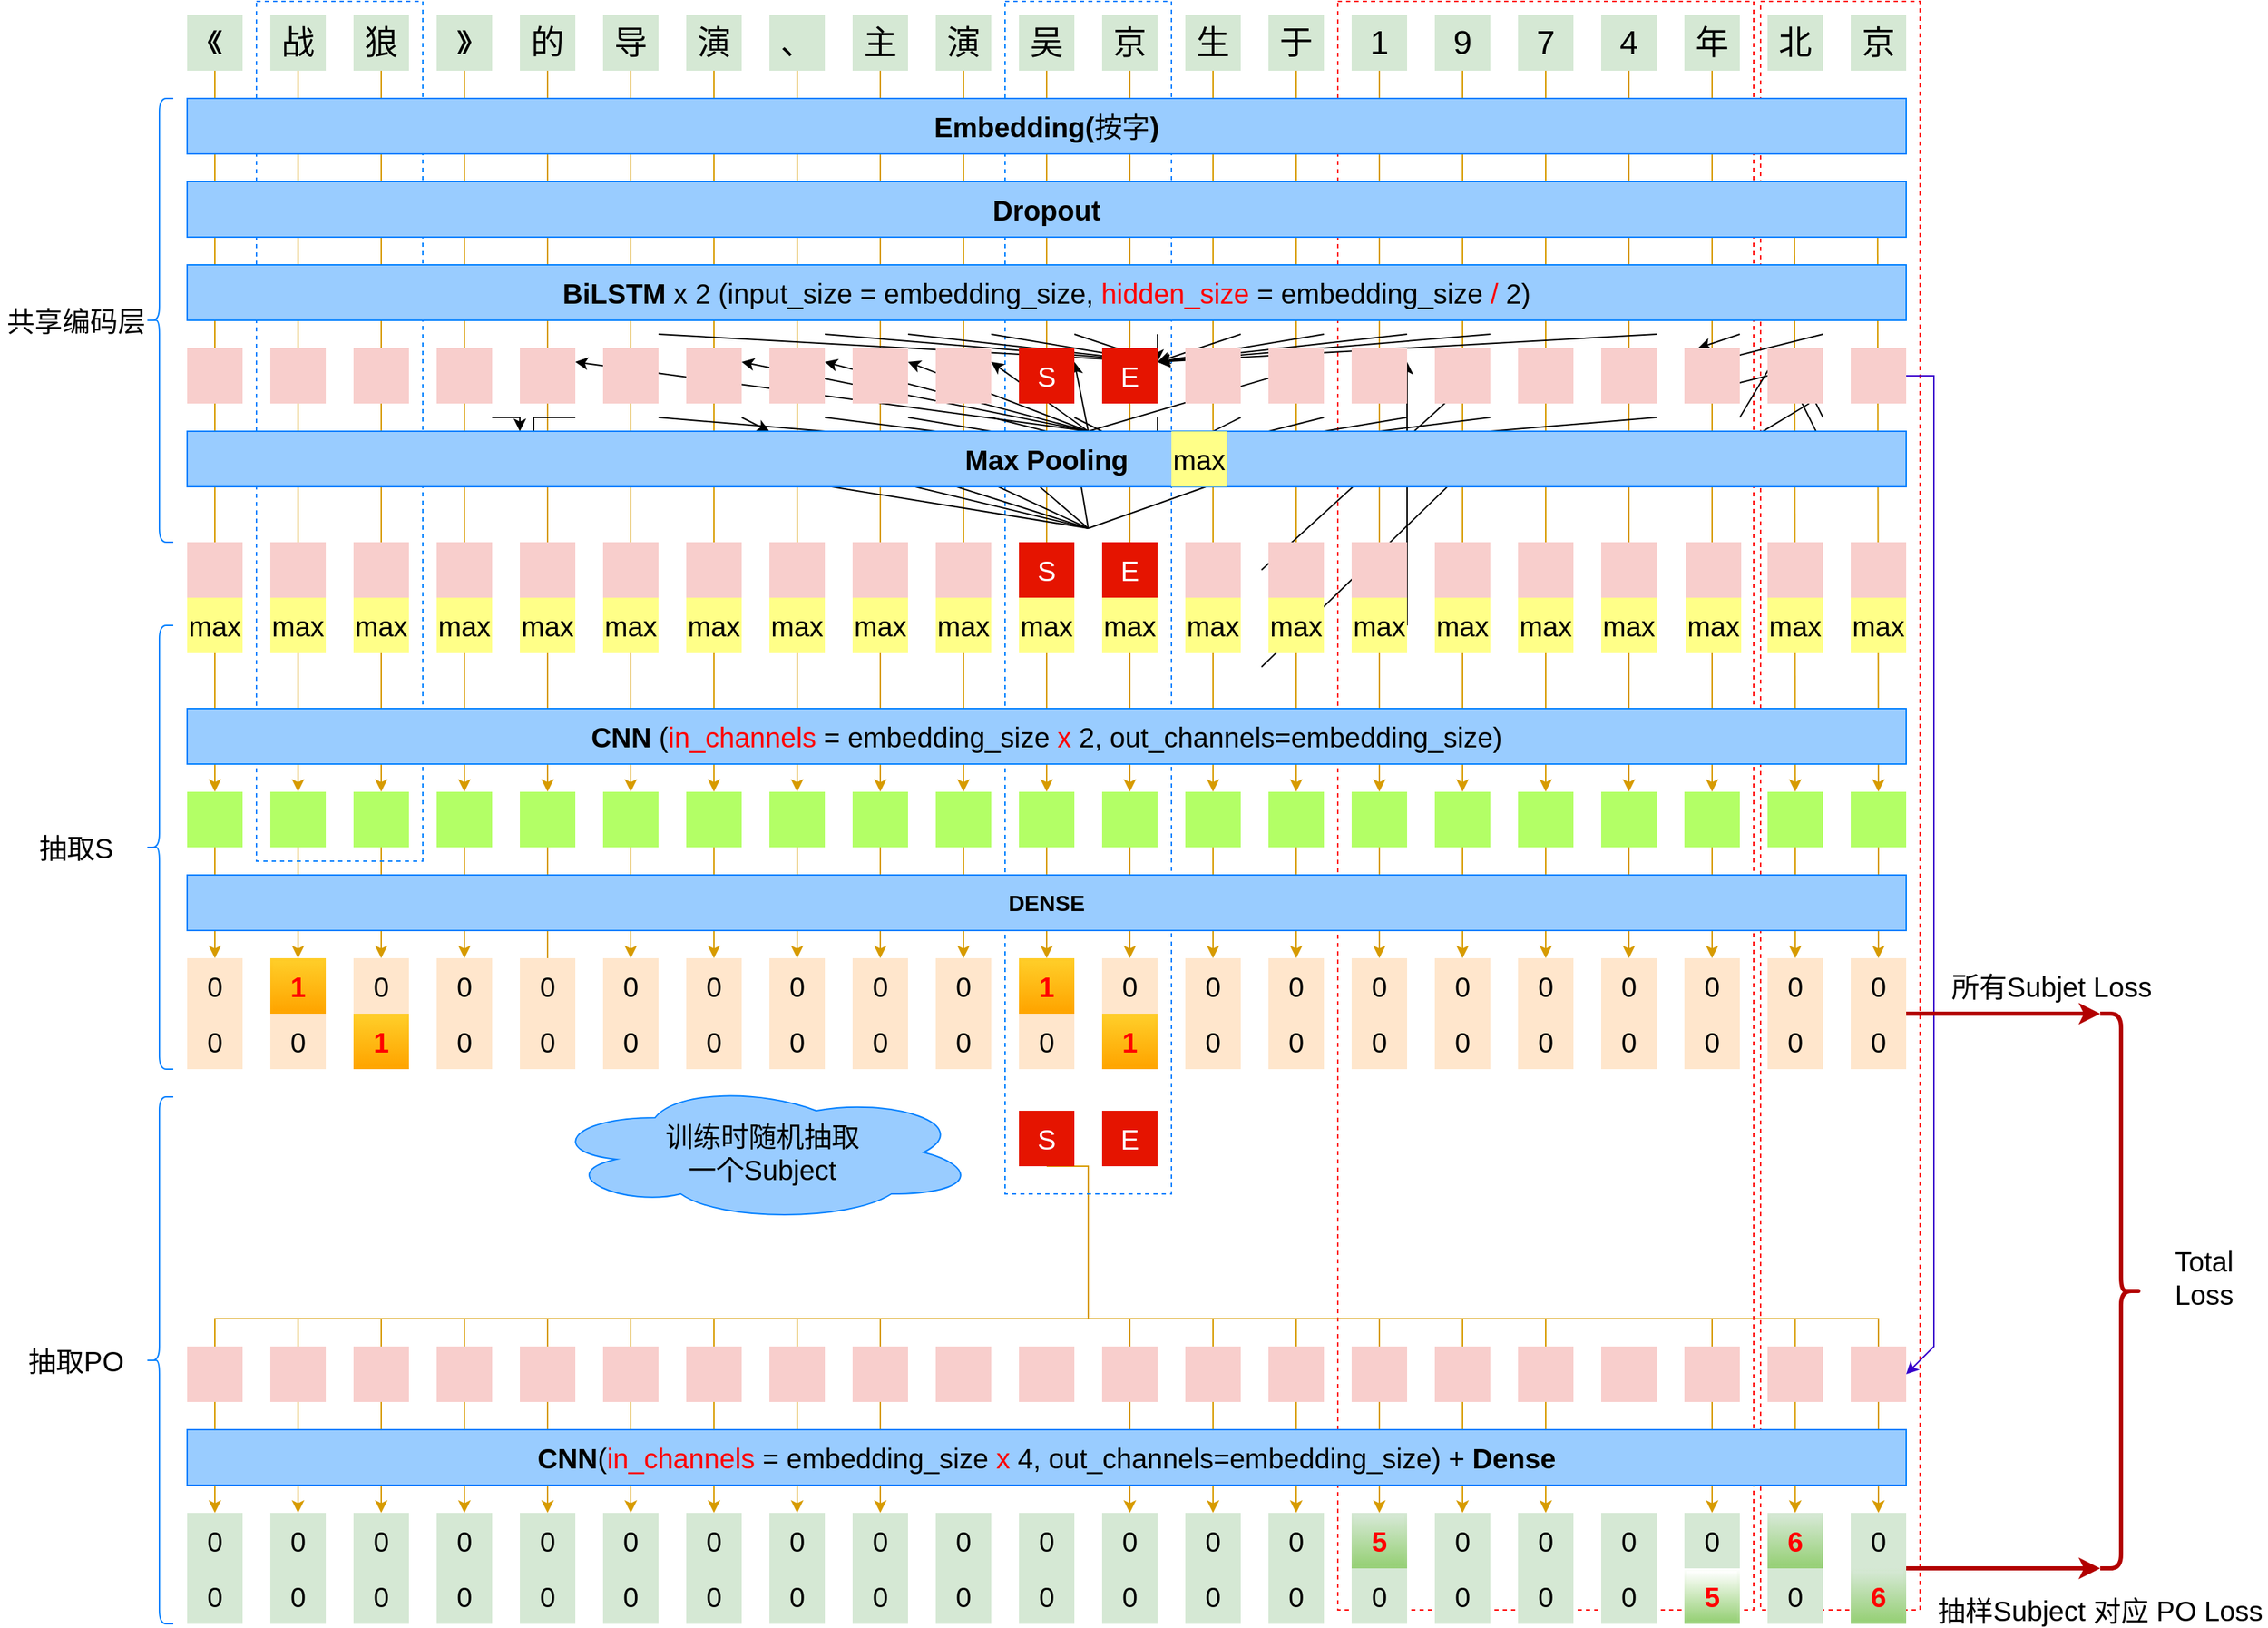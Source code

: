 <mxfile version="14.4.2" type="github">
  <diagram id="eIv0W7jmToX0OtYS6w2h" name="Page-1">
    <mxGraphModel dx="1108" dy="734" grid="1" gridSize="10" guides="1" tooltips="1" connect="1" arrows="1" fold="1" page="1" pageScale="1" pageWidth="827" pageHeight="1169" math="0" shadow="0">
      <root>
        <mxCell id="0" />
        <mxCell id="1" parent="0" />
        <mxCell id="F4wW99N8UC7I8AimI562-171" value="" style="endArrow=classic;html=1;fillColor=#ffe6cc;strokeColor=#d79b00;exitX=0.5;exitY=1;exitDx=0;exitDy=0;entryX=0.5;entryY=0;entryDx=0;entryDy=0;" edge="1" parent="1" target="8VEoWzWvntJiqpH7d6k4-310">
          <mxGeometry width="50" height="50" relative="1" as="geometry">
            <mxPoint x="1359.41" y="160" as="sourcePoint" />
            <mxPoint x="1360" y="580" as="targetPoint" />
          </mxGeometry>
        </mxCell>
        <mxCell id="F4wW99N8UC7I8AimI562-155" value="" style="endArrow=classic;html=1;fillColor=#ffe6cc;strokeColor=#d79b00;exitX=0.5;exitY=1;exitDx=0;exitDy=0;" edge="1" parent="1" target="8VEoWzWvntJiqpH7d6k4-309">
          <mxGeometry width="50" height="50" relative="1" as="geometry">
            <mxPoint x="1299.41" y="160" as="sourcePoint" />
            <mxPoint x="1300" y="580" as="targetPoint" />
          </mxGeometry>
        </mxCell>
        <mxCell id="F4wW99N8UC7I8AimI562-154" value="" style="endArrow=classic;html=1;fillColor=#ffe6cc;strokeColor=#d79b00;exitX=0.5;exitY=1;exitDx=0;exitDy=0;entryX=0.5;entryY=0;entryDx=0;entryDy=0;" edge="1" parent="1" source="aoWRR9x3uaTq7NgfMGxi-19" target="8VEoWzWvntJiqpH7d6k4-122">
          <mxGeometry width="50" height="50" relative="1" as="geometry">
            <mxPoint x="1240" y="60" as="sourcePoint" />
            <mxPoint x="1240" y="580" as="targetPoint" />
          </mxGeometry>
        </mxCell>
        <mxCell id="F4wW99N8UC7I8AimI562-153" value="" style="endArrow=classic;html=1;fillColor=#ffe6cc;strokeColor=#d79b00;exitX=0.5;exitY=1;exitDx=0;exitDy=0;entryX=0.5;entryY=0;entryDx=0;entryDy=0;" edge="1" parent="1" source="aoWRR9x3uaTq7NgfMGxi-18" target="8VEoWzWvntJiqpH7d6k4-121">
          <mxGeometry width="50" height="50" relative="1" as="geometry">
            <mxPoint x="1180" y="60" as="sourcePoint" />
            <mxPoint x="1180" y="580" as="targetPoint" />
          </mxGeometry>
        </mxCell>
        <mxCell id="F4wW99N8UC7I8AimI562-164" value="" style="endArrow=classic;html=1;fillColor=#ffe6cc;strokeColor=#d79b00;exitX=0.5;exitY=1;exitDx=0;exitDy=0;entryX=0.5;entryY=0;entryDx=0;entryDy=0;" edge="1" parent="1" source="aoWRR9x3uaTq7NgfMGxi-16" target="8VEoWzWvntJiqpH7d6k4-119">
          <mxGeometry width="50" height="50" relative="1" as="geometry">
            <mxPoint x="1120" y="60" as="sourcePoint" />
            <mxPoint x="1120" y="580" as="targetPoint" />
          </mxGeometry>
        </mxCell>
        <mxCell id="F4wW99N8UC7I8AimI562-152" value="" style="endArrow=classic;html=1;fillColor=#ffe6cc;strokeColor=#d79b00;exitX=0.5;exitY=1;exitDx=0;exitDy=0;entryX=0.5;entryY=0;entryDx=0;entryDy=0;" edge="1" parent="1" source="aoWRR9x3uaTq7NgfMGxi-17" target="8VEoWzWvntJiqpH7d6k4-120">
          <mxGeometry width="50" height="50" relative="1" as="geometry">
            <mxPoint x="1060" y="60" as="sourcePoint" />
            <mxPoint x="1060" y="580" as="targetPoint" />
          </mxGeometry>
        </mxCell>
        <mxCell id="F4wW99N8UC7I8AimI562-160" value="" style="endArrow=classic;html=1;fillColor=#ffe6cc;strokeColor=#d79b00;exitX=0.5;exitY=1;exitDx=0;exitDy=0;entryX=0.5;entryY=0;entryDx=0;entryDy=0;" edge="1" parent="1" source="aoWRR9x3uaTq7NgfMGxi-15" target="8VEoWzWvntJiqpH7d6k4-118">
          <mxGeometry width="50" height="50" relative="1" as="geometry">
            <mxPoint x="1000" y="60" as="sourcePoint" />
            <mxPoint x="1000" y="580" as="targetPoint" />
          </mxGeometry>
        </mxCell>
        <mxCell id="F4wW99N8UC7I8AimI562-158" value="" style="endArrow=classic;html=1;fillColor=#ffe6cc;strokeColor=#d79b00;exitX=0.5;exitY=1;exitDx=0;exitDy=0;entryX=0.5;entryY=0;entryDx=0;entryDy=0;" edge="1" parent="1" source="aoWRR9x3uaTq7NgfMGxi-14" target="8VEoWzWvntJiqpH7d6k4-117">
          <mxGeometry width="50" height="50" relative="1" as="geometry">
            <mxPoint x="940" y="60" as="sourcePoint" />
            <mxPoint x="940" y="580" as="targetPoint" />
          </mxGeometry>
        </mxCell>
        <mxCell id="F4wW99N8UC7I8AimI562-151" value="" style="endArrow=classic;html=1;fillColor=#ffe6cc;strokeColor=#d79b00;exitX=0.5;exitY=1;exitDx=0;exitDy=0;entryX=0.5;entryY=0;entryDx=0;entryDy=0;" edge="1" parent="1" source="aoWRR9x3uaTq7NgfMGxi-12" target="8VEoWzWvntJiqpH7d6k4-115">
          <mxGeometry width="50" height="50" relative="1" as="geometry">
            <mxPoint x="820" y="60" as="sourcePoint" />
            <mxPoint x="820" y="580" as="targetPoint" />
          </mxGeometry>
        </mxCell>
        <mxCell id="F4wW99N8UC7I8AimI562-126" style="edgeStyle=orthogonalEdgeStyle;rounded=0;orthogonalLoop=1;jettySize=auto;html=1;exitX=0.5;exitY=1;exitDx=0;exitDy=0;fillColor=#ffe6cc;strokeColor=#d79b00;entryX=0.5;entryY=0;entryDx=0;entryDy=0;" edge="1" parent="1" source="aoWRR9x3uaTq7NgfMGxi-2" target="F4wW99N8UC7I8AimI562-10">
          <mxGeometry relative="1" as="geometry">
            <mxPoint x="160" y="60" as="sourcePoint" />
            <mxPoint x="160" y="580" as="targetPoint" />
          </mxGeometry>
        </mxCell>
        <mxCell id="F4wW99N8UC7I8AimI562-129" value="" style="endArrow=classic;html=1;fillColor=#ffe6cc;strokeColor=#d79b00;exitX=0.5;exitY=1;exitDx=0;exitDy=0;entryX=0.5;entryY=0;entryDx=0;entryDy=0;" edge="1" parent="1" source="aoWRR9x3uaTq7NgfMGxi-7" target="F4wW99N8UC7I8AimI562-12">
          <mxGeometry width="50" height="50" relative="1" as="geometry">
            <mxPoint x="280" y="60" as="sourcePoint" />
            <mxPoint x="280" y="580" as="targetPoint" />
          </mxGeometry>
        </mxCell>
        <mxCell id="F4wW99N8UC7I8AimI562-131" value="" style="endArrow=classic;html=1;fillColor=#ffe6cc;strokeColor=#d79b00;exitX=0.5;exitY=1;exitDx=0;exitDy=0;entryX=0.5;entryY=0;entryDx=0;entryDy=0;" edge="1" parent="1" source="aoWRR9x3uaTq7NgfMGxi-8" target="8VEoWzWvntJiqpH7d6k4-140">
          <mxGeometry width="50" height="50" relative="1" as="geometry">
            <mxPoint x="340" y="60" as="sourcePoint" />
            <mxPoint x="340" y="580" as="targetPoint" />
          </mxGeometry>
        </mxCell>
        <mxCell id="F4wW99N8UC7I8AimI562-135" value="" style="endArrow=classic;html=1;fillColor=#ffe6cc;strokeColor=#d79b00;exitX=0.5;exitY=1;exitDx=0;exitDy=0;entryX=0.5;entryY=0;entryDx=0;entryDy=0;" edge="1" parent="1" source="F4wW99N8UC7I8AimI562-7" target="8VEoWzWvntJiqpH7d6k4-142">
          <mxGeometry width="50" height="50" relative="1" as="geometry">
            <mxPoint x="460" y="60" as="sourcePoint" />
            <mxPoint x="460" y="580" as="targetPoint" />
          </mxGeometry>
        </mxCell>
        <mxCell id="F4wW99N8UC7I8AimI562-137" value="" style="endArrow=classic;html=1;fillColor=#ffe6cc;strokeColor=#d79b00;exitX=0.5;exitY=1;exitDx=0;exitDy=0;" edge="1" parent="1" source="F4wW99N8UC7I8AimI562-8" target="8VEoWzWvntJiqpH7d6k4-143">
          <mxGeometry width="50" height="50" relative="1" as="geometry">
            <mxPoint x="520" y="60" as="sourcePoint" />
            <mxPoint x="520" y="580" as="targetPoint" />
          </mxGeometry>
        </mxCell>
        <mxCell id="F4wW99N8UC7I8AimI562-139" value="" style="endArrow=classic;html=1;fillColor=#ffe6cc;strokeColor=#d79b00;exitX=0.5;exitY=1;exitDx=0;exitDy=0;entryX=0.5;entryY=0;entryDx=0;entryDy=0;" edge="1" parent="1" source="F4wW99N8UC7I8AimI562-9" target="8VEoWzWvntJiqpH7d6k4-123">
          <mxGeometry width="50" height="50" relative="1" as="geometry">
            <mxPoint x="580" y="60" as="sourcePoint" />
            <mxPoint x="580" y="580" as="targetPoint" />
          </mxGeometry>
        </mxCell>
        <mxCell id="F4wW99N8UC7I8AimI562-145" value="" style="endArrow=classic;html=1;fillColor=#ffe6cc;strokeColor=#d79b00;exitX=0.5;exitY=1;exitDx=0;exitDy=0;" edge="1" parent="1" source="aoWRR9x3uaTq7NgfMGxi-6" target="F4wW99N8UC7I8AimI562-11">
          <mxGeometry width="50" height="50" relative="1" as="geometry">
            <mxPoint x="220" y="60" as="sourcePoint" />
            <mxPoint x="220" y="580.0" as="targetPoint" />
          </mxGeometry>
        </mxCell>
        <mxCell id="F4wW99N8UC7I8AimI562-146" value="" style="endArrow=classic;html=1;fillColor=#ffe6cc;strokeColor=#d79b00;exitX=0.5;exitY=1;exitDx=0;exitDy=0;entryX=0.5;entryY=0;entryDx=0;entryDy=0;" edge="1" parent="1" source="aoWRR9x3uaTq7NgfMGxi-20" target="8VEoWzWvntJiqpH7d6k4-141">
          <mxGeometry width="50" height="50" relative="1" as="geometry">
            <mxPoint x="400" y="60" as="sourcePoint" />
            <mxPoint x="400" y="480.0" as="targetPoint" />
          </mxGeometry>
        </mxCell>
        <mxCell id="F4wW99N8UC7I8AimI562-149" value="" style="endArrow=classic;html=1;fillColor=#ffe6cc;strokeColor=#d79b00;exitX=0.5;exitY=1;exitDx=0;exitDy=0;entryX=0.5;entryY=0;entryDx=0;entryDy=0;" edge="1" parent="1" source="aoWRR9x3uaTq7NgfMGxi-9" target="8VEoWzWvntJiqpH7d6k4-112">
          <mxGeometry width="50" height="50" relative="1" as="geometry">
            <mxPoint x="640" y="60" as="sourcePoint" />
            <mxPoint x="640" y="580" as="targetPoint" />
          </mxGeometry>
        </mxCell>
        <mxCell id="F4wW99N8UC7I8AimI562-82" style="edgeStyle=orthogonalEdgeStyle;rounded=0;orthogonalLoop=1;jettySize=auto;html=1;fillColor=#ffe6cc;strokeColor=#d79b00;entryX=0.5;entryY=0;entryDx=0;entryDy=0;" edge="1" parent="1" target="8VEoWzWvntJiqpH7d6k4-245">
          <mxGeometry relative="1" as="geometry">
            <mxPoint x="790" y="920" as="sourcePoint" />
            <mxPoint x="470" y="1110.0" as="targetPoint" />
            <Array as="points">
              <mxPoint x="790" y="960" />
              <mxPoint x="340" y="960" />
            </Array>
          </mxGeometry>
        </mxCell>
        <mxCell id="F4wW99N8UC7I8AimI562-47" style="edgeStyle=orthogonalEdgeStyle;rounded=0;orthogonalLoop=1;jettySize=auto;html=1;fillColor=#ffe6cc;strokeColor=#d79b00;entryX=0.5;entryY=0;entryDx=0;entryDy=0;" edge="1" parent="1" target="F4wW99N8UC7I8AimI562-38">
          <mxGeometry relative="1" as="geometry">
            <mxPoint x="790" y="920" as="sourcePoint" />
            <mxPoint x="410" y="1110.0" as="targetPoint" />
            <Array as="points">
              <mxPoint x="790" y="960" />
              <mxPoint x="280" y="960" />
            </Array>
          </mxGeometry>
        </mxCell>
        <mxCell id="F4wW99N8UC7I8AimI562-48" style="edgeStyle=orthogonalEdgeStyle;rounded=0;orthogonalLoop=1;jettySize=auto;html=1;fillColor=#ffe6cc;strokeColor=#d79b00;entryX=0.5;entryY=0;entryDx=0;entryDy=0;" edge="1" parent="1" target="F4wW99N8UC7I8AimI562-40">
          <mxGeometry relative="1" as="geometry">
            <mxPoint x="790" y="920" as="sourcePoint" />
            <mxPoint x="420" y="1120.0" as="targetPoint" />
            <Array as="points">
              <mxPoint x="790" y="960" />
              <mxPoint x="220" y="960" />
            </Array>
          </mxGeometry>
        </mxCell>
        <mxCell id="F4wW99N8UC7I8AimI562-49" style="edgeStyle=orthogonalEdgeStyle;rounded=0;orthogonalLoop=1;jettySize=auto;html=1;fillColor=#ffe6cc;strokeColor=#d79b00;entryX=0.5;entryY=0;entryDx=0;entryDy=0;" edge="1" parent="1" target="F4wW99N8UC7I8AimI562-42">
          <mxGeometry relative="1" as="geometry">
            <mxPoint x="790" y="920" as="sourcePoint" />
            <mxPoint x="430" y="1130.0" as="targetPoint" />
            <Array as="points">
              <mxPoint x="790" y="960" />
              <mxPoint x="160" y="960" />
            </Array>
          </mxGeometry>
        </mxCell>
        <mxCell id="F4wW99N8UC7I8AimI562-86" value="" style="endArrow=classic;html=1;fillColor=#ffe6cc;strokeColor=#d79b00;entryX=0.5;entryY=0;entryDx=0;entryDy=0;" edge="1" parent="1" source="aoWRR9x3uaTq7NgfMGxi-11" target="8VEoWzWvntJiqpH7d6k4-114">
          <mxGeometry width="50" height="50" relative="1" as="geometry">
            <mxPoint x="760" y="60" as="sourcePoint" />
            <mxPoint x="760" y="560" as="targetPoint" />
          </mxGeometry>
        </mxCell>
        <mxCell id="F4wW99N8UC7I8AimI562-56" style="edgeStyle=orthogonalEdgeStyle;rounded=0;orthogonalLoop=1;jettySize=auto;html=1;exitX=0.5;exitY=1;exitDx=0;exitDy=0;fillColor=#ffe6cc;strokeColor=#d79b00;entryX=0.5;entryY=0;entryDx=0;entryDy=0;" edge="1" parent="1" source="F4wW99N8UC7I8AimI562-12" target="F4wW99N8UC7I8AimI562-24">
          <mxGeometry relative="1" as="geometry">
            <mxPoint x="350" y="550" as="sourcePoint" />
            <mxPoint x="350" y="730" as="targetPoint" />
          </mxGeometry>
        </mxCell>
        <mxCell id="F4wW99N8UC7I8AimI562-57" style="edgeStyle=orthogonalEdgeStyle;rounded=0;orthogonalLoop=1;jettySize=auto;html=1;exitX=0.5;exitY=1;exitDx=0;exitDy=0;fillColor=#ffe6cc;strokeColor=#d79b00;" edge="1" parent="1" source="F4wW99N8UC7I8AimI562-11" target="F4wW99N8UC7I8AimI562-31">
          <mxGeometry relative="1" as="geometry">
            <mxPoint x="360" y="560" as="sourcePoint" />
            <mxPoint x="360" y="740" as="targetPoint" />
          </mxGeometry>
        </mxCell>
        <mxCell id="F4wW99N8UC7I8AimI562-58" style="edgeStyle=orthogonalEdgeStyle;rounded=0;orthogonalLoop=1;jettySize=auto;html=1;exitX=0.5;exitY=1;exitDx=0;exitDy=0;fillColor=#ffe6cc;strokeColor=#d79b00;entryX=0.5;entryY=0;entryDx=0;entryDy=0;" edge="1" parent="1" source="F4wW99N8UC7I8AimI562-10" target="F4wW99N8UC7I8AimI562-28">
          <mxGeometry relative="1" as="geometry">
            <mxPoint x="370" y="570" as="sourcePoint" />
            <mxPoint x="370" y="750" as="targetPoint" />
          </mxGeometry>
        </mxCell>
        <mxCell id="8VEoWzWvntJiqpH7d6k4-93" value="" style="endArrow=classic;html=1;fillColor=#ffe6cc;strokeColor=#d79b00;exitX=0.5;exitY=1;exitDx=0;exitDy=0;entryX=0.5;entryY=0;entryDx=0;entryDy=0;" parent="1" source="aoWRR9x3uaTq7NgfMGxi-10" target="8VEoWzWvntJiqpH7d6k4-113" edge="1">
          <mxGeometry width="50" height="50" relative="1" as="geometry">
            <mxPoint x="850" y="420" as="sourcePoint" />
            <mxPoint x="934" y="490" as="targetPoint" />
          </mxGeometry>
        </mxCell>
        <mxCell id="8VEoWzWvntJiqpH7d6k4-325" value="" style="rounded=0;whiteSpace=wrap;html=1;shadow=0;glass=0;sketch=0;gradientColor=none;dashed=1;fillColor=none;strokeColor=#FF0000;" parent="1" vertex="1">
          <mxGeometry x="1275" y="10" width="115" height="1160" as="geometry" />
        </mxCell>
        <mxCell id="8VEoWzWvntJiqpH7d6k4-343" style="edgeStyle=orthogonalEdgeStyle;rounded=0;orthogonalLoop=1;jettySize=auto;html=1;fillColor=#ffe6cc;strokeColor=#d79b00;entryX=0.5;entryY=0;entryDx=0;entryDy=0;" parent="1" target="8VEoWzWvntJiqpH7d6k4-319" edge="1">
          <mxGeometry relative="1" as="geometry">
            <mxPoint x="790" y="920" as="sourcePoint" />
            <mxPoint x="1309.94" y="1110" as="targetPoint" />
            <Array as="points">
              <mxPoint x="790" y="960" />
              <mxPoint x="1360" y="960" />
            </Array>
          </mxGeometry>
        </mxCell>
        <mxCell id="8VEoWzWvntJiqpH7d6k4-342" style="edgeStyle=orthogonalEdgeStyle;rounded=0;orthogonalLoop=1;jettySize=auto;html=1;fillColor=#ffe6cc;strokeColor=#d79b00;entryX=0.5;entryY=0;entryDx=0;entryDy=0;exitX=0.5;exitY=1;exitDx=0;exitDy=0;" parent="1" source="8VEoWzWvntJiqpH7d6k4-348" edge="1">
          <mxGeometry relative="1" as="geometry">
            <mxPoint x="1300.64" y="960" as="sourcePoint" />
            <mxPoint x="1299.94" y="1100" as="targetPoint" />
            <Array as="points">
              <mxPoint x="790" y="960" />
              <mxPoint x="1300" y="960" />
            </Array>
          </mxGeometry>
        </mxCell>
        <mxCell id="8VEoWzWvntJiqpH7d6k4-324" value="" style="rounded=0;whiteSpace=wrap;html=1;shadow=0;glass=0;sketch=0;gradientColor=none;dashed=1;fillColor=none;strokeColor=#FF0000;" parent="1" vertex="1">
          <mxGeometry x="970" y="10" width="300" height="1160" as="geometry" />
        </mxCell>
        <mxCell id="8VEoWzWvntJiqpH7d6k4-323" value="" style="rounded=0;whiteSpace=wrap;html=1;shadow=0;glass=0;sketch=0;strokeColor=#007FFF;gradientColor=none;dashed=1;fillColor=none;" parent="1" vertex="1">
          <mxGeometry x="730" y="10" width="120" height="860" as="geometry" />
        </mxCell>
        <mxCell id="8VEoWzWvntJiqpH7d6k4-322" value="" style="rounded=0;whiteSpace=wrap;html=1;shadow=0;glass=0;sketch=0;strokeColor=#007FFF;gradientColor=none;dashed=1;fillColor=none;" parent="1" vertex="1">
          <mxGeometry x="190" y="10" width="120" height="620" as="geometry" />
        </mxCell>
        <mxCell id="8VEoWzWvntJiqpH7d6k4-286" style="edgeStyle=orthogonalEdgeStyle;rounded=0;orthogonalLoop=1;jettySize=auto;html=1;fillColor=#ffe6cc;strokeColor=#d79b00;entryX=0.5;entryY=0;entryDx=0;entryDy=0;" parent="1" target="8VEoWzWvntJiqpH7d6k4-261" edge="1">
          <mxGeometry relative="1" as="geometry">
            <mxPoint x="790" y="920" as="sourcePoint" />
            <mxPoint x="480" y="1180" as="targetPoint" />
            <Array as="points">
              <mxPoint x="790" y="960" />
              <mxPoint x="820" y="960" />
            </Array>
          </mxGeometry>
        </mxCell>
        <mxCell id="8VEoWzWvntJiqpH7d6k4-287" style="edgeStyle=orthogonalEdgeStyle;rounded=0;orthogonalLoop=1;jettySize=auto;html=1;fillColor=#ffe6cc;strokeColor=#d79b00;" parent="1" target="8VEoWzWvntJiqpH7d6k4-263" edge="1">
          <mxGeometry relative="1" as="geometry">
            <mxPoint x="790" y="920" as="sourcePoint" />
            <mxPoint x="490" y="1190" as="targetPoint" />
            <Array as="points">
              <mxPoint x="790" y="960" />
              <mxPoint x="880" y="960" />
            </Array>
          </mxGeometry>
        </mxCell>
        <mxCell id="8VEoWzWvntJiqpH7d6k4-288" style="edgeStyle=orthogonalEdgeStyle;rounded=0;orthogonalLoop=1;jettySize=auto;html=1;fillColor=#ffe6cc;strokeColor=#d79b00;entryX=0.5;entryY=0;entryDx=0;entryDy=0;" parent="1" target="8VEoWzWvntJiqpH7d6k4-265" edge="1">
          <mxGeometry relative="1" as="geometry">
            <mxPoint x="790" y="920" as="sourcePoint" />
            <mxPoint x="500" y="1200" as="targetPoint" />
            <Array as="points">
              <mxPoint x="790" y="960" />
              <mxPoint x="940" y="960" />
            </Array>
          </mxGeometry>
        </mxCell>
        <mxCell id="8VEoWzWvntJiqpH7d6k4-289" style="edgeStyle=orthogonalEdgeStyle;rounded=0;orthogonalLoop=1;jettySize=auto;html=1;fillColor=#ffe6cc;strokeColor=#d79b00;" parent="1" target="8VEoWzWvntJiqpH7d6k4-267" edge="1">
          <mxGeometry relative="1" as="geometry">
            <mxPoint x="790" y="920" as="sourcePoint" />
            <mxPoint x="510" y="1210" as="targetPoint" />
            <Array as="points">
              <mxPoint x="790" y="960" />
              <mxPoint x="1000" y="960" />
            </Array>
          </mxGeometry>
        </mxCell>
        <mxCell id="8VEoWzWvntJiqpH7d6k4-290" style="edgeStyle=orthogonalEdgeStyle;rounded=0;orthogonalLoop=1;jettySize=auto;html=1;fillColor=#ffe6cc;strokeColor=#d79b00;" parent="1" target="8VEoWzWvntJiqpH7d6k4-269" edge="1">
          <mxGeometry relative="1" as="geometry">
            <mxPoint x="790" y="920" as="sourcePoint" />
            <mxPoint x="520" y="1220" as="targetPoint" />
            <Array as="points">
              <mxPoint x="790" y="960" />
              <mxPoint x="1060" y="960" />
            </Array>
          </mxGeometry>
        </mxCell>
        <mxCell id="8VEoWzWvntJiqpH7d6k4-291" style="edgeStyle=orthogonalEdgeStyle;rounded=0;orthogonalLoop=1;jettySize=auto;html=1;fillColor=#ffe6cc;strokeColor=#d79b00;entryX=0.5;entryY=0;entryDx=0;entryDy=0;" parent="1" target="8VEoWzWvntJiqpH7d6k4-271" edge="1">
          <mxGeometry relative="1" as="geometry">
            <mxPoint x="790" y="920" as="sourcePoint" />
            <mxPoint x="530" y="1230" as="targetPoint" />
            <Array as="points">
              <mxPoint x="790" y="960" />
              <mxPoint x="1120" y="960" />
            </Array>
          </mxGeometry>
        </mxCell>
        <mxCell id="8VEoWzWvntJiqpH7d6k4-293" style="edgeStyle=orthogonalEdgeStyle;rounded=0;orthogonalLoop=1;jettySize=auto;html=1;fillColor=#ffe6cc;strokeColor=#d79b00;entryX=0.5;entryY=0;entryDx=0;entryDy=0;" parent="1" target="8VEoWzWvntJiqpH7d6k4-275" edge="1">
          <mxGeometry relative="1" as="geometry">
            <mxPoint x="790" y="920" as="sourcePoint" />
            <mxPoint x="550" y="1250" as="targetPoint" />
            <Array as="points">
              <mxPoint x="790" y="960" />
              <mxPoint x="1240" y="960" />
            </Array>
          </mxGeometry>
        </mxCell>
        <mxCell id="8VEoWzWvntJiqpH7d6k4-276" style="edgeStyle=orthogonalEdgeStyle;rounded=0;orthogonalLoop=1;jettySize=auto;html=1;fillColor=#ffe6cc;strokeColor=#d79b00;entryX=0.5;entryY=0;entryDx=0;entryDy=0;" parent="1" target="8VEoWzWvntJiqpH7d6k4-247" edge="1">
          <mxGeometry relative="1" as="geometry">
            <mxPoint x="790" y="920" as="sourcePoint" />
            <mxPoint x="350" y="1110" as="targetPoint" />
            <Array as="points">
              <mxPoint x="790" y="960" />
              <mxPoint x="400" y="960" />
            </Array>
          </mxGeometry>
        </mxCell>
        <mxCell id="8VEoWzWvntJiqpH7d6k4-279" style="edgeStyle=orthogonalEdgeStyle;rounded=0;orthogonalLoop=1;jettySize=auto;html=1;fillColor=#ffe6cc;strokeColor=#d79b00;entryX=0.5;entryY=0;entryDx=0;entryDy=0;" parent="1" target="8VEoWzWvntJiqpH7d6k4-249" edge="1">
          <mxGeometry relative="1" as="geometry">
            <mxPoint x="790" y="920" as="sourcePoint" />
            <mxPoint x="420" y="1120" as="targetPoint" />
            <Array as="points">
              <mxPoint x="790" y="960" />
              <mxPoint x="460" y="960" />
            </Array>
          </mxGeometry>
        </mxCell>
        <mxCell id="8VEoWzWvntJiqpH7d6k4-280" style="edgeStyle=orthogonalEdgeStyle;rounded=0;orthogonalLoop=1;jettySize=auto;html=1;fillColor=#ffe6cc;strokeColor=#d79b00;entryX=0.5;entryY=0;entryDx=0;entryDy=0;" parent="1" target="8VEoWzWvntJiqpH7d6k4-251" edge="1">
          <mxGeometry relative="1" as="geometry">
            <mxPoint x="790" y="920" as="sourcePoint" />
            <mxPoint x="430" y="1130" as="targetPoint" />
            <Array as="points">
              <mxPoint x="790" y="960" />
              <mxPoint x="520" y="960" />
            </Array>
          </mxGeometry>
        </mxCell>
        <mxCell id="8VEoWzWvntJiqpH7d6k4-281" style="edgeStyle=orthogonalEdgeStyle;rounded=0;orthogonalLoop=1;jettySize=auto;html=1;fillColor=#ffe6cc;strokeColor=#d79b00;" parent="1" target="8VEoWzWvntJiqpH7d6k4-253" edge="1">
          <mxGeometry relative="1" as="geometry">
            <mxPoint x="790" y="920" as="sourcePoint" />
            <mxPoint x="440" y="1140" as="targetPoint" />
            <Array as="points">
              <mxPoint x="790" y="960" />
              <mxPoint x="580" y="960" />
            </Array>
          </mxGeometry>
        </mxCell>
        <mxCell id="8VEoWzWvntJiqpH7d6k4-282" style="edgeStyle=orthogonalEdgeStyle;rounded=0;orthogonalLoop=1;jettySize=auto;html=1;fillColor=#ffe6cc;strokeColor=#d79b00;" parent="1" target="8VEoWzWvntJiqpH7d6k4-255" edge="1">
          <mxGeometry relative="1" as="geometry">
            <mxPoint x="790" y="920" as="sourcePoint" />
            <mxPoint x="450" y="1150" as="targetPoint" />
            <Array as="points">
              <mxPoint x="790" y="960" />
              <mxPoint x="640" y="960" />
            </Array>
          </mxGeometry>
        </mxCell>
        <mxCell id="8VEoWzWvntJiqpH7d6k4-188" style="edgeStyle=orthogonalEdgeStyle;rounded=0;orthogonalLoop=1;jettySize=auto;html=1;exitX=0.5;exitY=1;exitDx=0;exitDy=0;fillColor=#ffe6cc;strokeColor=#d79b00;entryX=0.5;entryY=0;entryDx=0;entryDy=0;" parent="1" source="8VEoWzWvntJiqpH7d6k4-141" edge="1">
          <mxGeometry relative="1" as="geometry">
            <mxPoint x="350" y="630" as="sourcePoint" />
            <mxPoint x="400" y="720" as="targetPoint" />
          </mxGeometry>
        </mxCell>
        <mxCell id="8VEoWzWvntJiqpH7d6k4-189" style="edgeStyle=orthogonalEdgeStyle;rounded=0;orthogonalLoop=1;jettySize=auto;html=1;fillColor=#ffe6cc;strokeColor=#d79b00;" parent="1" source="8VEoWzWvntJiqpH7d6k4-142" target="8VEoWzWvntJiqpH7d6k4-162" edge="1">
          <mxGeometry relative="1" as="geometry">
            <mxPoint x="360" y="640" as="sourcePoint" />
            <mxPoint x="360" y="760" as="targetPoint" />
            <Array as="points" />
          </mxGeometry>
        </mxCell>
        <mxCell id="8VEoWzWvntJiqpH7d6k4-190" style="edgeStyle=orthogonalEdgeStyle;rounded=0;orthogonalLoop=1;jettySize=auto;html=1;exitX=0.5;exitY=1;exitDx=0;exitDy=0;fillColor=#ffe6cc;strokeColor=#d79b00;" parent="1" source="8VEoWzWvntJiqpH7d6k4-143" target="8VEoWzWvntJiqpH7d6k4-163" edge="1">
          <mxGeometry relative="1" as="geometry">
            <mxPoint x="370" y="650" as="sourcePoint" />
            <mxPoint x="370" y="770" as="targetPoint" />
          </mxGeometry>
        </mxCell>
        <mxCell id="8VEoWzWvntJiqpH7d6k4-191" style="edgeStyle=orthogonalEdgeStyle;rounded=0;orthogonalLoop=1;jettySize=auto;html=1;exitX=0.5;exitY=1;exitDx=0;exitDy=0;fillColor=#ffe6cc;strokeColor=#d79b00;entryX=0.5;entryY=0;entryDx=0;entryDy=0;" parent="1" source="8VEoWzWvntJiqpH7d6k4-123" target="8VEoWzWvntJiqpH7d6k4-164" edge="1">
          <mxGeometry relative="1" as="geometry">
            <mxPoint x="380" y="660" as="sourcePoint" />
            <mxPoint x="380" y="780" as="targetPoint" />
          </mxGeometry>
        </mxCell>
        <mxCell id="8VEoWzWvntJiqpH7d6k4-192" style="edgeStyle=orthogonalEdgeStyle;rounded=0;orthogonalLoop=1;jettySize=auto;html=1;exitX=0.5;exitY=1;exitDx=0;exitDy=0;fillColor=#ffe6cc;strokeColor=#d79b00;" parent="1" source="8VEoWzWvntJiqpH7d6k4-112" target="8VEoWzWvntJiqpH7d6k4-165" edge="1">
          <mxGeometry relative="1" as="geometry">
            <mxPoint x="390" y="670" as="sourcePoint" />
            <mxPoint x="390" y="790" as="targetPoint" />
          </mxGeometry>
        </mxCell>
        <mxCell id="8VEoWzWvntJiqpH7d6k4-193" style="edgeStyle=orthogonalEdgeStyle;rounded=0;orthogonalLoop=1;jettySize=auto;html=1;exitX=0.5;exitY=1;exitDx=0;exitDy=0;fillColor=#ffe6cc;strokeColor=#d79b00;entryX=0.5;entryY=0;entryDx=0;entryDy=0;" parent="1" source="8VEoWzWvntJiqpH7d6k4-113" target="8VEoWzWvntJiqpH7d6k4-166" edge="1">
          <mxGeometry relative="1" as="geometry">
            <mxPoint x="400" y="680" as="sourcePoint" />
            <mxPoint x="400" y="800" as="targetPoint" />
          </mxGeometry>
        </mxCell>
        <mxCell id="8VEoWzWvntJiqpH7d6k4-194" style="edgeStyle=orthogonalEdgeStyle;rounded=0;orthogonalLoop=1;jettySize=auto;html=1;exitX=0.5;exitY=1;exitDx=0;exitDy=0;fillColor=#ffe6cc;strokeColor=#d79b00;entryX=0.5;entryY=0;entryDx=0;entryDy=0;" parent="1" source="8VEoWzWvntJiqpH7d6k4-114" target="8VEoWzWvntJiqpH7d6k4-167" edge="1">
          <mxGeometry relative="1" as="geometry">
            <mxPoint x="410" y="690" as="sourcePoint" />
            <mxPoint x="410" y="810" as="targetPoint" />
          </mxGeometry>
        </mxCell>
        <mxCell id="8VEoWzWvntJiqpH7d6k4-195" style="edgeStyle=orthogonalEdgeStyle;rounded=0;orthogonalLoop=1;jettySize=auto;html=1;exitX=0.5;exitY=1;exitDx=0;exitDy=0;fillColor=#ffe6cc;strokeColor=#d79b00;" parent="1" source="8VEoWzWvntJiqpH7d6k4-115" target="8VEoWzWvntJiqpH7d6k4-168" edge="1">
          <mxGeometry relative="1" as="geometry">
            <mxPoint x="420" y="700" as="sourcePoint" />
            <mxPoint x="420" y="820" as="targetPoint" />
          </mxGeometry>
        </mxCell>
        <mxCell id="8VEoWzWvntJiqpH7d6k4-196" style="edgeStyle=orthogonalEdgeStyle;rounded=0;orthogonalLoop=1;jettySize=auto;html=1;exitX=0.5;exitY=1;exitDx=0;exitDy=0;fillColor=#ffe6cc;strokeColor=#d79b00;entryX=0.5;entryY=0;entryDx=0;entryDy=0;" parent="1" source="8VEoWzWvntJiqpH7d6k4-116" target="8VEoWzWvntJiqpH7d6k4-169" edge="1">
          <mxGeometry relative="1" as="geometry">
            <mxPoint x="430" y="710" as="sourcePoint" />
            <mxPoint x="430" y="830" as="targetPoint" />
          </mxGeometry>
        </mxCell>
        <mxCell id="8VEoWzWvntJiqpH7d6k4-197" style="edgeStyle=orthogonalEdgeStyle;rounded=0;orthogonalLoop=1;jettySize=auto;html=1;exitX=0.5;exitY=1;exitDx=0;exitDy=0;fillColor=#ffe6cc;strokeColor=#d79b00;entryX=0.5;entryY=0;entryDx=0;entryDy=0;" parent="1" source="8VEoWzWvntJiqpH7d6k4-117" target="8VEoWzWvntJiqpH7d6k4-170" edge="1">
          <mxGeometry relative="1" as="geometry">
            <mxPoint x="440" y="720" as="sourcePoint" />
            <mxPoint x="440" y="840" as="targetPoint" />
          </mxGeometry>
        </mxCell>
        <mxCell id="8VEoWzWvntJiqpH7d6k4-198" style="edgeStyle=orthogonalEdgeStyle;rounded=0;orthogonalLoop=1;jettySize=auto;html=1;exitX=0.5;exitY=1;exitDx=0;exitDy=0;fillColor=#ffe6cc;strokeColor=#d79b00;" parent="1" source="8VEoWzWvntJiqpH7d6k4-118" target="8VEoWzWvntJiqpH7d6k4-150" edge="1">
          <mxGeometry relative="1" as="geometry">
            <mxPoint x="450" y="730" as="sourcePoint" />
            <mxPoint x="450" y="850" as="targetPoint" />
          </mxGeometry>
        </mxCell>
        <mxCell id="8VEoWzWvntJiqpH7d6k4-199" style="edgeStyle=orthogonalEdgeStyle;rounded=0;orthogonalLoop=1;jettySize=auto;html=1;exitX=0.5;exitY=1;exitDx=0;exitDy=0;fillColor=#ffe6cc;strokeColor=#d79b00;" parent="1" source="8VEoWzWvntJiqpH7d6k4-120" target="8VEoWzWvntJiqpH7d6k4-152" edge="1">
          <mxGeometry relative="1" as="geometry">
            <mxPoint x="460" y="740" as="sourcePoint" />
            <mxPoint x="460" y="860" as="targetPoint" />
          </mxGeometry>
        </mxCell>
        <mxCell id="8VEoWzWvntJiqpH7d6k4-200" style="edgeStyle=orthogonalEdgeStyle;rounded=0;orthogonalLoop=1;jettySize=auto;html=1;exitX=0.5;exitY=1;exitDx=0;exitDy=0;fillColor=#ffe6cc;strokeColor=#d79b00;entryX=0.5;entryY=0;entryDx=0;entryDy=0;" parent="1" source="8VEoWzWvntJiqpH7d6k4-119" target="8VEoWzWvntJiqpH7d6k4-151" edge="1">
          <mxGeometry relative="1" as="geometry">
            <mxPoint x="470" y="750" as="sourcePoint" />
            <mxPoint x="1120" y="740" as="targetPoint" />
          </mxGeometry>
        </mxCell>
        <mxCell id="8VEoWzWvntJiqpH7d6k4-201" style="edgeStyle=orthogonalEdgeStyle;rounded=0;orthogonalLoop=1;jettySize=auto;html=1;exitX=0.5;exitY=1;exitDx=0;exitDy=0;fillColor=#ffe6cc;strokeColor=#d79b00;entryX=0.5;entryY=0;entryDx=0;entryDy=0;" parent="1" source="8VEoWzWvntJiqpH7d6k4-121" target="8VEoWzWvntJiqpH7d6k4-153" edge="1">
          <mxGeometry relative="1" as="geometry">
            <mxPoint x="480" y="760" as="sourcePoint" />
            <mxPoint x="1180" y="740" as="targetPoint" />
          </mxGeometry>
        </mxCell>
        <mxCell id="8VEoWzWvntJiqpH7d6k4-202" style="edgeStyle=orthogonalEdgeStyle;rounded=0;orthogonalLoop=1;jettySize=auto;html=1;exitX=0.5;exitY=1;exitDx=0;exitDy=0;fillColor=#ffe6cc;strokeColor=#d79b00;entryX=0.5;entryY=0;entryDx=0;entryDy=0;" parent="1" source="8VEoWzWvntJiqpH7d6k4-122" target="8VEoWzWvntJiqpH7d6k4-154" edge="1">
          <mxGeometry relative="1" as="geometry">
            <mxPoint x="490" y="770" as="sourcePoint" />
            <mxPoint x="1240" y="740" as="targetPoint" />
          </mxGeometry>
        </mxCell>
        <mxCell id="8VEoWzWvntJiqpH7d6k4-187" style="edgeStyle=orthogonalEdgeStyle;rounded=0;orthogonalLoop=1;jettySize=auto;html=1;exitX=0.5;exitY=1;exitDx=0;exitDy=0;fillColor=#ffe6cc;strokeColor=#d79b00;entryX=0.5;entryY=0;entryDx=0;entryDy=0;" parent="1" source="8VEoWzWvntJiqpH7d6k4-140" target="8VEoWzWvntJiqpH7d6k4-160" edge="1">
          <mxGeometry relative="1" as="geometry">
            <mxPoint x="350" y="390" as="sourcePoint" />
            <mxPoint x="350" y="590" as="targetPoint" />
          </mxGeometry>
        </mxCell>
        <mxCell id="8VEoWzWvntJiqpH7d6k4-105" value="" style="endArrow=classic;html=1;fillColor=#ffe6cc;strokeColor=#d79b00;exitX=0.5;exitY=1;exitDx=0;exitDy=0;entryX=0.5;entryY=0;entryDx=0;entryDy=0;" parent="1" source="aoWRR9x3uaTq7NgfMGxi-13" target="8VEoWzWvntJiqpH7d6k4-116" edge="1">
          <mxGeometry width="50" height="50" relative="1" as="geometry">
            <mxPoint x="876" y="390" as="sourcePoint" />
            <mxPoint x="960" y="460" as="targetPoint" />
          </mxGeometry>
        </mxCell>
        <mxCell id="aoWRR9x3uaTq7NgfMGxi-2" value="&lt;font style=&quot;font-size: 24px;&quot;&gt;《&lt;/font&gt;" style="shape=ext;double=1;rounded=0;whiteSpace=wrap;html=1;fillColor=#d5e8d4;strokeColor=none;fontSize=24;" parent="1" vertex="1">
          <mxGeometry x="140" y="20" width="40" height="40" as="geometry" />
        </mxCell>
        <mxCell id="aoWRR9x3uaTq7NgfMGxi-6" value="&lt;font style=&quot;font-size: 24px;&quot;&gt;战&lt;/font&gt;" style="shape=ext;double=1;rounded=0;whiteSpace=wrap;html=1;fillColor=#d5e8d4;strokeColor=none;fontSize=24;" parent="1" vertex="1">
          <mxGeometry x="200" y="20" width="40" height="40" as="geometry" />
        </mxCell>
        <mxCell id="aoWRR9x3uaTq7NgfMGxi-7" value="&lt;font style=&quot;font-size: 24px;&quot;&gt;狼&lt;/font&gt;" style="shape=ext;double=1;rounded=0;whiteSpace=wrap;html=1;fillColor=#d5e8d4;strokeColor=none;fontSize=24;" parent="1" vertex="1">
          <mxGeometry x="260" y="20" width="40" height="40" as="geometry" />
        </mxCell>
        <mxCell id="aoWRR9x3uaTq7NgfMGxi-8" value="&lt;font style=&quot;font-size: 24px;&quot;&gt;》&lt;/font&gt;" style="shape=ext;double=1;rounded=0;whiteSpace=wrap;html=1;fillColor=#d5e8d4;strokeColor=none;fontSize=24;" parent="1" vertex="1">
          <mxGeometry x="320" y="20" width="40" height="40" as="geometry" />
        </mxCell>
        <mxCell id="aoWRR9x3uaTq7NgfMGxi-9" value="&lt;font style=&quot;font-size: 24px;&quot;&gt;主&lt;/font&gt;" style="shape=ext;double=1;rounded=0;whiteSpace=wrap;html=1;fillColor=#d5e8d4;strokeColor=none;fontSize=24;" parent="1" vertex="1">
          <mxGeometry x="620" y="20" width="40" height="40" as="geometry" />
        </mxCell>
        <mxCell id="aoWRR9x3uaTq7NgfMGxi-10" value="&lt;font style=&quot;font-size: 24px;&quot;&gt;演&lt;/font&gt;" style="shape=ext;double=1;rounded=0;whiteSpace=wrap;html=1;fillColor=#d5e8d4;strokeColor=none;fontSize=24;" parent="1" vertex="1">
          <mxGeometry x="680" y="20" width="40" height="40" as="geometry" />
        </mxCell>
        <mxCell id="aoWRR9x3uaTq7NgfMGxi-11" value="&lt;font style=&quot;font-size: 24px;&quot;&gt;吴&lt;/font&gt;" style="shape=ext;double=1;rounded=0;whiteSpace=wrap;html=1;fillColor=#d5e8d4;strokeColor=none;fontSize=24;" parent="1" vertex="1">
          <mxGeometry x="740" y="20" width="40" height="40" as="geometry" />
        </mxCell>
        <mxCell id="aoWRR9x3uaTq7NgfMGxi-12" value="&lt;font style=&quot;font-size: 24px;&quot;&gt;京&lt;/font&gt;" style="shape=ext;double=1;rounded=0;whiteSpace=wrap;html=1;fillColor=#d5e8d4;strokeColor=none;fontSize=24;" parent="1" vertex="1">
          <mxGeometry x="800" y="20" width="40" height="40" as="geometry" />
        </mxCell>
        <mxCell id="aoWRR9x3uaTq7NgfMGxi-13" value="&lt;font style=&quot;font-size: 24px;&quot;&gt;生&lt;/font&gt;" style="shape=ext;double=1;rounded=0;whiteSpace=wrap;html=1;fillColor=#d5e8d4;strokeColor=none;fontSize=24;" parent="1" vertex="1">
          <mxGeometry x="860" y="20" width="40" height="40" as="geometry" />
        </mxCell>
        <mxCell id="aoWRR9x3uaTq7NgfMGxi-14" value="&lt;font style=&quot;font-size: 24px;&quot;&gt;于&lt;/font&gt;" style="shape=ext;double=1;rounded=0;whiteSpace=wrap;html=1;fillColor=#d5e8d4;strokeColor=none;fontSize=24;" parent="1" vertex="1">
          <mxGeometry x="920" y="20" width="40" height="40" as="geometry" />
        </mxCell>
        <mxCell id="aoWRR9x3uaTq7NgfMGxi-15" value="&lt;font style=&quot;font-size: 24px;&quot;&gt;1&lt;/font&gt;" style="shape=ext;double=1;rounded=0;whiteSpace=wrap;html=1;fillColor=#d5e8d4;strokeColor=none;fontSize=24;" parent="1" vertex="1">
          <mxGeometry x="980" y="20" width="40" height="40" as="geometry" />
        </mxCell>
        <mxCell id="aoWRR9x3uaTq7NgfMGxi-16" value="&lt;font style=&quot;font-size: 24px;&quot;&gt;7&lt;/font&gt;" style="shape=ext;double=1;rounded=0;whiteSpace=wrap;html=1;fillColor=#d5e8d4;strokeColor=none;fontSize=24;" parent="1" vertex="1">
          <mxGeometry x="1100" y="20" width="40" height="40" as="geometry" />
        </mxCell>
        <mxCell id="aoWRR9x3uaTq7NgfMGxi-17" value="&lt;font style=&quot;font-size: 24px;&quot;&gt;9&lt;/font&gt;" style="shape=ext;double=1;rounded=0;whiteSpace=wrap;html=1;fillColor=#d5e8d4;strokeColor=none;fontSize=24;" parent="1" vertex="1">
          <mxGeometry x="1040" y="20" width="40" height="40" as="geometry" />
        </mxCell>
        <mxCell id="aoWRR9x3uaTq7NgfMGxi-18" value="&lt;font style=&quot;font-size: 24px;&quot;&gt;4&lt;/font&gt;" style="shape=ext;double=1;rounded=0;whiteSpace=wrap;html=1;fillColor=#d5e8d4;strokeColor=none;fontSize=24;" parent="1" vertex="1">
          <mxGeometry x="1160" y="20" width="40" height="40" as="geometry" />
        </mxCell>
        <mxCell id="aoWRR9x3uaTq7NgfMGxi-19" value="&lt;font style=&quot;font-size: 24px;&quot;&gt;年&lt;/font&gt;" style="shape=ext;double=1;rounded=0;whiteSpace=wrap;html=1;fillColor=#d5e8d4;strokeColor=none;fontSize=24;" parent="1" vertex="1">
          <mxGeometry x="1220" y="20" width="40" height="40" as="geometry" />
        </mxCell>
        <mxCell id="aoWRR9x3uaTq7NgfMGxi-20" value="&lt;font style=&quot;font-size: 24px;&quot;&gt;的&lt;/font&gt;" style="shape=ext;double=1;rounded=0;whiteSpace=wrap;html=1;fillColor=#d5e8d4;strokeColor=none;fontSize=24;" parent="1" vertex="1">
          <mxGeometry x="380" y="20" width="40" height="40" as="geometry" />
        </mxCell>
        <mxCell id="8VEoWzWvntJiqpH7d6k4-14" value="" style="endArrow=classic;html=1;exitX=1;exitY=0.25;exitDx=0;exitDy=0;entryX=0;entryY=0.25;entryDx=0;entryDy=0;" parent="1" target="8VEoWzWvntJiqpH7d6k4-9" edge="1">
          <mxGeometry width="50" height="50" relative="1" as="geometry">
            <mxPoint x="480" y="250" as="sourcePoint" />
            <mxPoint x="840" y="270" as="targetPoint" />
          </mxGeometry>
        </mxCell>
        <mxCell id="8VEoWzWvntJiqpH7d6k4-16" value="" style="endArrow=classic;html=1;exitX=1;exitY=0.25;exitDx=0;exitDy=0;entryX=0;entryY=0.25;entryDx=0;entryDy=0;" parent="1" target="aoWRR9x3uaTq7NgfMGxi-29" edge="1">
          <mxGeometry width="50" height="50" relative="1" as="geometry">
            <mxPoint x="840" y="250" as="sourcePoint" />
            <mxPoint x="840" y="270" as="targetPoint" />
          </mxGeometry>
        </mxCell>
        <mxCell id="8VEoWzWvntJiqpH7d6k4-17" value="" style="endArrow=classic;html=1;exitX=1;exitY=0.25;exitDx=0;exitDy=0;entryX=0;entryY=0.25;entryDx=0;entryDy=0;" parent="1" target="aoWRR9x3uaTq7NgfMGxi-28" edge="1">
          <mxGeometry width="50" height="50" relative="1" as="geometry">
            <mxPoint x="780" y="250" as="sourcePoint" />
            <mxPoint x="840" y="270" as="targetPoint" />
          </mxGeometry>
        </mxCell>
        <mxCell id="8VEoWzWvntJiqpH7d6k4-18" value="" style="endArrow=classic;html=1;exitX=1;exitY=0.25;exitDx=0;exitDy=0;entryX=0;entryY=0.25;entryDx=0;entryDy=0;" parent="1" target="aoWRR9x3uaTq7NgfMGxi-27" edge="1">
          <mxGeometry width="50" height="50" relative="1" as="geometry">
            <mxPoint x="720" y="250" as="sourcePoint" />
            <mxPoint x="840" y="270" as="targetPoint" />
          </mxGeometry>
        </mxCell>
        <mxCell id="8VEoWzWvntJiqpH7d6k4-19" value="" style="endArrow=classic;html=1;exitX=1;exitY=0.25;exitDx=0;exitDy=0;entryX=0;entryY=0.25;entryDx=0;entryDy=0;" parent="1" target="aoWRR9x3uaTq7NgfMGxi-26" edge="1">
          <mxGeometry width="50" height="50" relative="1" as="geometry">
            <mxPoint x="660" y="250" as="sourcePoint" />
            <mxPoint x="840" y="270" as="targetPoint" />
          </mxGeometry>
        </mxCell>
        <mxCell id="8VEoWzWvntJiqpH7d6k4-20" value="" style="endArrow=classic;html=1;exitX=1;exitY=0.25;exitDx=0;exitDy=0;entryX=0;entryY=0.25;entryDx=0;entryDy=0;" parent="1" target="aoWRR9x3uaTq7NgfMGxi-25" edge="1">
          <mxGeometry width="50" height="50" relative="1" as="geometry">
            <mxPoint x="600" y="250" as="sourcePoint" />
            <mxPoint x="840" y="270" as="targetPoint" />
          </mxGeometry>
        </mxCell>
        <mxCell id="8VEoWzWvntJiqpH7d6k4-21" value="" style="endArrow=classic;html=1;exitX=1;exitY=0.25;exitDx=0;exitDy=0;entryX=0;entryY=0.25;entryDx=0;entryDy=0;" parent="1" target="aoWRR9x3uaTq7NgfMGxi-35" edge="1">
          <mxGeometry width="50" height="50" relative="1" as="geometry">
            <mxPoint x="1200" y="250" as="sourcePoint" />
            <mxPoint x="840" y="270" as="targetPoint" />
          </mxGeometry>
        </mxCell>
        <mxCell id="8VEoWzWvntJiqpH7d6k4-23" value="" style="endArrow=classic;html=1;exitX=1;exitY=0.25;exitDx=0;exitDy=0;entryX=0;entryY=0.25;entryDx=0;entryDy=0;" parent="1" target="aoWRR9x3uaTq7NgfMGxi-32" edge="1">
          <mxGeometry width="50" height="50" relative="1" as="geometry">
            <mxPoint x="1080" y="250" as="sourcePoint" />
            <mxPoint x="840" y="270" as="targetPoint" />
          </mxGeometry>
        </mxCell>
        <mxCell id="8VEoWzWvntJiqpH7d6k4-24" value="" style="endArrow=classic;html=1;exitX=1;exitY=0.25;exitDx=0;exitDy=0;entryX=0;entryY=0.25;entryDx=0;entryDy=0;" parent="1" target="aoWRR9x3uaTq7NgfMGxi-33" edge="1">
          <mxGeometry width="50" height="50" relative="1" as="geometry">
            <mxPoint x="1020" y="250" as="sourcePoint" />
            <mxPoint x="840" y="270" as="targetPoint" />
          </mxGeometry>
        </mxCell>
        <mxCell id="8VEoWzWvntJiqpH7d6k4-25" value="" style="endArrow=classic;html=1;exitX=1;exitY=0.25;exitDx=0;exitDy=0;entryX=0;entryY=0.25;entryDx=0;entryDy=0;" parent="1" target="aoWRR9x3uaTq7NgfMGxi-31" edge="1">
          <mxGeometry width="50" height="50" relative="1" as="geometry">
            <mxPoint x="960" y="250" as="sourcePoint" />
            <mxPoint x="840" y="270" as="targetPoint" />
          </mxGeometry>
        </mxCell>
        <mxCell id="8VEoWzWvntJiqpH7d6k4-26" value="" style="endArrow=classic;html=1;exitX=1;exitY=0.25;exitDx=0;exitDy=0;entryX=0;entryY=0.25;entryDx=0;entryDy=0;" parent="1" target="aoWRR9x3uaTq7NgfMGxi-30" edge="1">
          <mxGeometry width="50" height="50" relative="1" as="geometry">
            <mxPoint x="900" y="250" as="sourcePoint" />
            <mxPoint x="840" y="270" as="targetPoint" />
          </mxGeometry>
        </mxCell>
        <mxCell id="8VEoWzWvntJiqpH7d6k4-29" value="" style="endArrow=classic;html=1;exitX=0;exitY=0.75;exitDx=0;exitDy=0;entryX=1;entryY=0.75;entryDx=0;entryDy=0;" parent="1" source="aoWRR9x3uaTq7NgfMGxi-32" edge="1">
          <mxGeometry width="50" height="50" relative="1" as="geometry">
            <mxPoint x="915" y="420" as="sourcePoint" />
            <mxPoint x="1080" y="270" as="targetPoint" />
          </mxGeometry>
        </mxCell>
        <mxCell id="8VEoWzWvntJiqpH7d6k4-30" value="" style="endArrow=classic;html=1;exitX=0;exitY=0.75;exitDx=0;exitDy=0;entryX=1;entryY=0.75;entryDx=0;entryDy=0;" parent="1" source="aoWRR9x3uaTq7NgfMGxi-33" edge="1">
          <mxGeometry width="50" height="50" relative="1" as="geometry">
            <mxPoint x="1020" y="390" as="sourcePoint" />
            <mxPoint x="1020" y="270" as="targetPoint" />
          </mxGeometry>
        </mxCell>
        <mxCell id="8VEoWzWvntJiqpH7d6k4-31" value="" style="endArrow=classic;html=1;entryX=1;entryY=0.75;entryDx=0;entryDy=0;exitX=0;exitY=0.75;exitDx=0;exitDy=0;" parent="1" source="aoWRR9x3uaTq7NgfMGxi-31" edge="1">
          <mxGeometry width="50" height="50" relative="1" as="geometry">
            <mxPoint x="790" y="320" as="sourcePoint" />
            <mxPoint x="960" y="270" as="targetPoint" />
          </mxGeometry>
        </mxCell>
        <mxCell id="8VEoWzWvntJiqpH7d6k4-34" value="" style="endArrow=classic;html=1;exitX=0;exitY=0.75;exitDx=0;exitDy=0;entryX=1;entryY=0.75;entryDx=0;entryDy=0;" parent="1" source="aoWRR9x3uaTq7NgfMGxi-28" edge="1">
          <mxGeometry width="50" height="50" relative="1" as="geometry">
            <mxPoint x="790" y="320" as="sourcePoint" />
            <mxPoint x="780" y="270" as="targetPoint" />
          </mxGeometry>
        </mxCell>
        <mxCell id="8VEoWzWvntJiqpH7d6k4-35" value="" style="endArrow=classic;html=1;exitX=0;exitY=0.75;exitDx=0;exitDy=0;entryX=1;entryY=0.75;entryDx=0;entryDy=0;" parent="1" source="aoWRR9x3uaTq7NgfMGxi-27" edge="1">
          <mxGeometry width="50" height="50" relative="1" as="geometry">
            <mxPoint x="790" y="320" as="sourcePoint" />
            <mxPoint x="720" y="270" as="targetPoint" />
          </mxGeometry>
        </mxCell>
        <mxCell id="8VEoWzWvntJiqpH7d6k4-36" value="" style="endArrow=classic;html=1;exitX=0;exitY=0.75;exitDx=0;exitDy=0;entryX=1;entryY=0.75;entryDx=0;entryDy=0;" parent="1" source="aoWRR9x3uaTq7NgfMGxi-26" edge="1">
          <mxGeometry width="50" height="50" relative="1" as="geometry">
            <mxPoint x="790" y="320" as="sourcePoint" />
            <mxPoint x="660" y="270" as="targetPoint" />
          </mxGeometry>
        </mxCell>
        <mxCell id="8VEoWzWvntJiqpH7d6k4-37" value="" style="endArrow=classic;html=1;exitX=0;exitY=0.75;exitDx=0;exitDy=0;entryX=1;entryY=0.75;entryDx=0;entryDy=0;" parent="1" source="aoWRR9x3uaTq7NgfMGxi-25" edge="1">
          <mxGeometry width="50" height="50" relative="1" as="geometry">
            <mxPoint x="790" y="320" as="sourcePoint" />
            <mxPoint x="600" y="270" as="targetPoint" />
          </mxGeometry>
        </mxCell>
        <mxCell id="8VEoWzWvntJiqpH7d6k4-38" value="" style="endArrow=classic;html=1;exitX=0;exitY=0.75;exitDx=0;exitDy=0;entryX=1;entryY=0.75;entryDx=0;entryDy=0;" parent="1" source="8VEoWzWvntJiqpH7d6k4-7" edge="1">
          <mxGeometry width="50" height="50" relative="1" as="geometry">
            <mxPoint x="790" y="320" as="sourcePoint" />
            <mxPoint x="420" y="270" as="targetPoint" />
          </mxGeometry>
        </mxCell>
        <mxCell id="8VEoWzWvntJiqpH7d6k4-39" value="" style="endArrow=classic;html=1;exitX=0;exitY=0.75;exitDx=0;exitDy=0;entryX=1;entryY=0.75;entryDx=0;entryDy=0;" parent="1" source="8VEoWzWvntJiqpH7d6k4-10" edge="1">
          <mxGeometry width="50" height="50" relative="1" as="geometry">
            <mxPoint x="790" y="320" as="sourcePoint" />
            <mxPoint x="540" y="270" as="targetPoint" />
          </mxGeometry>
        </mxCell>
        <mxCell id="8VEoWzWvntJiqpH7d6k4-41" style="edgeStyle=orthogonalEdgeStyle;rounded=0;orthogonalLoop=1;jettySize=auto;html=1;exitX=1;exitY=0.25;exitDx=0;exitDy=0;entryX=0;entryY=0.25;entryDx=0;entryDy=0;" parent="1" target="8VEoWzWvntJiqpH7d6k4-55" edge="1">
          <mxGeometry relative="1" as="geometry">
            <mxPoint x="380" y="320" as="targetPoint" />
            <mxPoint x="360" y="310" as="sourcePoint" />
          </mxGeometry>
        </mxCell>
        <mxCell id="8VEoWzWvntJiqpH7d6k4-54" value="" style="endArrow=classic;html=1;exitX=0;exitY=0.75;exitDx=0;exitDy=0;entryX=1;entryY=0.75;entryDx=0;entryDy=0;" parent="1" source="8VEoWzWvntJiqpH7d6k4-55" edge="1">
          <mxGeometry width="50" height="50" relative="1" as="geometry">
            <mxPoint x="380" y="340" as="sourcePoint" />
            <mxPoint x="360" y="330" as="targetPoint" />
          </mxGeometry>
        </mxCell>
        <mxCell id="8VEoWzWvntJiqpH7d6k4-59" style="edgeStyle=orthogonalEdgeStyle;rounded=0;orthogonalLoop=1;jettySize=auto;html=1;entryX=0;entryY=0.25;entryDx=0;entryDy=0;exitX=1;exitY=0.25;exitDx=0;exitDy=0;" parent="1" target="8VEoWzWvntJiqpH7d6k4-56" edge="1">
          <mxGeometry relative="1" as="geometry">
            <mxPoint x="420" y="310" as="sourcePoint" />
            <mxPoint x="390" y="330" as="targetPoint" />
          </mxGeometry>
        </mxCell>
        <mxCell id="8VEoWzWvntJiqpH7d6k4-60" value="" style="endArrow=classic;html=1;exitX=1;exitY=0.25;exitDx=0;exitDy=0;entryX=0;entryY=0.25;entryDx=0;entryDy=0;" parent="1" target="8VEoWzWvntJiqpH7d6k4-57" edge="1">
          <mxGeometry width="50" height="50" relative="1" as="geometry">
            <mxPoint x="480" y="310" as="sourcePoint" />
            <mxPoint x="840" y="340" as="targetPoint" />
          </mxGeometry>
        </mxCell>
        <mxCell id="8VEoWzWvntJiqpH7d6k4-61" value="" style="endArrow=classic;html=1;exitX=1;exitY=0.25;exitDx=0;exitDy=0;entryX=0;entryY=0.25;entryDx=0;entryDy=0;entryPerimeter=0;" parent="1" target="8VEoWzWvntJiqpH7d6k4-58" edge="1">
          <mxGeometry width="50" height="50" relative="1" as="geometry">
            <mxPoint x="540" y="310" as="sourcePoint" />
            <mxPoint x="560" y="320" as="targetPoint" />
          </mxGeometry>
        </mxCell>
        <mxCell id="8VEoWzWvntJiqpH7d6k4-62" value="" style="endArrow=classic;html=1;exitX=1;exitY=0.25;exitDx=0;exitDy=0;entryX=0;entryY=0.25;entryDx=0;entryDy=0;" parent="1" target="8VEoWzWvntJiqpH7d6k4-47" edge="1">
          <mxGeometry width="50" height="50" relative="1" as="geometry">
            <mxPoint x="840" y="310" as="sourcePoint" />
            <mxPoint x="840" y="340" as="targetPoint" />
          </mxGeometry>
        </mxCell>
        <mxCell id="8VEoWzWvntJiqpH7d6k4-63" value="" style="endArrow=classic;html=1;exitX=1;exitY=0.25;exitDx=0;exitDy=0;entryX=0;entryY=0.25;entryDx=0;entryDy=0;" parent="1" target="8VEoWzWvntJiqpH7d6k4-46" edge="1">
          <mxGeometry width="50" height="50" relative="1" as="geometry">
            <mxPoint x="780" y="310" as="sourcePoint" />
            <mxPoint x="840" y="340" as="targetPoint" />
          </mxGeometry>
        </mxCell>
        <mxCell id="8VEoWzWvntJiqpH7d6k4-64" value="" style="endArrow=classic;html=1;exitX=1;exitY=0.25;exitDx=0;exitDy=0;entryX=0;entryY=0.25;entryDx=0;entryDy=0;" parent="1" target="8VEoWzWvntJiqpH7d6k4-45" edge="1">
          <mxGeometry width="50" height="50" relative="1" as="geometry">
            <mxPoint x="720" y="310" as="sourcePoint" />
            <mxPoint x="840" y="340" as="targetPoint" />
          </mxGeometry>
        </mxCell>
        <mxCell id="8VEoWzWvntJiqpH7d6k4-65" value="" style="endArrow=classic;html=1;exitX=1;exitY=0.25;exitDx=0;exitDy=0;entryX=0;entryY=0.25;entryDx=0;entryDy=0;" parent="1" target="8VEoWzWvntJiqpH7d6k4-44" edge="1">
          <mxGeometry width="50" height="50" relative="1" as="geometry">
            <mxPoint x="660" y="310" as="sourcePoint" />
            <mxPoint x="840" y="340" as="targetPoint" />
          </mxGeometry>
        </mxCell>
        <mxCell id="8VEoWzWvntJiqpH7d6k4-66" value="" style="endArrow=classic;html=1;exitX=1;exitY=0.25;exitDx=0;exitDy=0;entryX=0;entryY=0.25;entryDx=0;entryDy=0;" parent="1" target="8VEoWzWvntJiqpH7d6k4-43" edge="1">
          <mxGeometry width="50" height="50" relative="1" as="geometry">
            <mxPoint x="600" y="310" as="sourcePoint" />
            <mxPoint x="840" y="340" as="targetPoint" />
          </mxGeometry>
        </mxCell>
        <mxCell id="8VEoWzWvntJiqpH7d6k4-67" value="" style="endArrow=classic;html=1;exitX=1;exitY=0.25;exitDx=0;exitDy=0;entryX=0;entryY=0.25;entryDx=0;entryDy=0;" parent="1" target="8VEoWzWvntJiqpH7d6k4-53" edge="1">
          <mxGeometry width="50" height="50" relative="1" as="geometry">
            <mxPoint x="1200" y="310" as="sourcePoint" />
            <mxPoint x="840" y="340" as="targetPoint" />
          </mxGeometry>
        </mxCell>
        <mxCell id="8VEoWzWvntJiqpH7d6k4-69" value="" style="endArrow=classic;html=1;exitX=1;exitY=0.25;exitDx=0;exitDy=0;entryX=0;entryY=0.25;entryDx=0;entryDy=0;" parent="1" target="8VEoWzWvntJiqpH7d6k4-50" edge="1">
          <mxGeometry width="50" height="50" relative="1" as="geometry">
            <mxPoint x="1080" y="310" as="sourcePoint" />
            <mxPoint x="840" y="340" as="targetPoint" />
          </mxGeometry>
        </mxCell>
        <mxCell id="8VEoWzWvntJiqpH7d6k4-70" value="" style="endArrow=classic;html=1;exitX=1;exitY=0.25;exitDx=0;exitDy=0;entryX=0;entryY=0.25;entryDx=0;entryDy=0;" parent="1" target="8VEoWzWvntJiqpH7d6k4-51" edge="1">
          <mxGeometry width="50" height="50" relative="1" as="geometry">
            <mxPoint x="1020" y="310" as="sourcePoint" />
            <mxPoint x="840" y="340" as="targetPoint" />
          </mxGeometry>
        </mxCell>
        <mxCell id="8VEoWzWvntJiqpH7d6k4-71" value="" style="endArrow=classic;html=1;exitX=1;exitY=0.25;exitDx=0;exitDy=0;entryX=0;entryY=0.25;entryDx=0;entryDy=0;" parent="1" target="8VEoWzWvntJiqpH7d6k4-49" edge="1">
          <mxGeometry width="50" height="50" relative="1" as="geometry">
            <mxPoint x="960" y="310" as="sourcePoint" />
            <mxPoint x="840" y="340" as="targetPoint" />
          </mxGeometry>
        </mxCell>
        <mxCell id="8VEoWzWvntJiqpH7d6k4-72" value="" style="endArrow=classic;html=1;exitX=1;exitY=0.25;exitDx=0;exitDy=0;entryX=0;entryY=0.25;entryDx=0;entryDy=0;" parent="1" target="8VEoWzWvntJiqpH7d6k4-48" edge="1">
          <mxGeometry width="50" height="50" relative="1" as="geometry">
            <mxPoint x="900" y="310" as="sourcePoint" />
            <mxPoint x="840" y="340" as="targetPoint" />
          </mxGeometry>
        </mxCell>
        <mxCell id="8VEoWzWvntJiqpH7d6k4-73" value="" style="endArrow=classic;html=1;exitX=0;exitY=0.75;exitDx=0;exitDy=0;entryX=1;entryY=0.75;entryDx=0;entryDy=0;" parent="1" source="8VEoWzWvntJiqpH7d6k4-57" edge="1">
          <mxGeometry width="50" height="50" relative="1" as="geometry">
            <mxPoint x="390" y="350" as="sourcePoint" />
            <mxPoint x="480" y="330" as="targetPoint" />
          </mxGeometry>
        </mxCell>
        <mxCell id="8VEoWzWvntJiqpH7d6k4-75" value="" style="endArrow=classic;html=1;exitX=0;exitY=0.75;exitDx=0;exitDy=0;entryX=1;entryY=0.75;entryDx=0;entryDy=0;" parent="1" source="8VEoWzWvntJiqpH7d6k4-50" edge="1">
          <mxGeometry width="50" height="50" relative="1" as="geometry">
            <mxPoint x="915" y="490" as="sourcePoint" />
            <mxPoint x="1080" y="330" as="targetPoint" />
          </mxGeometry>
        </mxCell>
        <mxCell id="8VEoWzWvntJiqpH7d6k4-76" value="" style="endArrow=classic;html=1;exitX=0;exitY=0.75;exitDx=0;exitDy=0;entryX=1;entryY=0.75;entryDx=0;entryDy=0;" parent="1" source="8VEoWzWvntJiqpH7d6k4-51" edge="1">
          <mxGeometry width="50" height="50" relative="1" as="geometry">
            <mxPoint x="1020" y="460" as="sourcePoint" />
            <mxPoint x="1020" y="330" as="targetPoint" />
          </mxGeometry>
        </mxCell>
        <mxCell id="8VEoWzWvntJiqpH7d6k4-77" value="" style="endArrow=classic;html=1;entryX=1;entryY=0.75;entryDx=0;entryDy=0;exitX=0;exitY=0.75;exitDx=0;exitDy=0;" parent="1" source="8VEoWzWvntJiqpH7d6k4-49" edge="1">
          <mxGeometry width="50" height="50" relative="1" as="geometry">
            <mxPoint x="790" y="390" as="sourcePoint" />
            <mxPoint x="960" y="330" as="targetPoint" />
          </mxGeometry>
        </mxCell>
        <mxCell id="8VEoWzWvntJiqpH7d6k4-80" value="" style="endArrow=classic;html=1;exitX=0;exitY=0.75;exitDx=0;exitDy=0;entryX=1;entryY=0.75;entryDx=0;entryDy=0;" parent="1" source="8VEoWzWvntJiqpH7d6k4-46" edge="1">
          <mxGeometry width="50" height="50" relative="1" as="geometry">
            <mxPoint x="790" y="390" as="sourcePoint" />
            <mxPoint x="780" y="330" as="targetPoint" />
          </mxGeometry>
        </mxCell>
        <mxCell id="8VEoWzWvntJiqpH7d6k4-81" value="" style="endArrow=classic;html=1;exitX=0;exitY=0.75;exitDx=0;exitDy=0;entryX=1;entryY=0.75;entryDx=0;entryDy=0;" parent="1" source="8VEoWzWvntJiqpH7d6k4-45" edge="1">
          <mxGeometry width="50" height="50" relative="1" as="geometry">
            <mxPoint x="790" y="390" as="sourcePoint" />
            <mxPoint x="720" y="330" as="targetPoint" />
          </mxGeometry>
        </mxCell>
        <mxCell id="8VEoWzWvntJiqpH7d6k4-82" value="" style="endArrow=classic;html=1;exitX=0;exitY=0.75;exitDx=0;exitDy=0;entryX=1;entryY=0.75;entryDx=0;entryDy=0;" parent="1" source="8VEoWzWvntJiqpH7d6k4-44" edge="1">
          <mxGeometry width="50" height="50" relative="1" as="geometry">
            <mxPoint x="790" y="390" as="sourcePoint" />
            <mxPoint x="660" y="330" as="targetPoint" />
          </mxGeometry>
        </mxCell>
        <mxCell id="8VEoWzWvntJiqpH7d6k4-83" value="" style="endArrow=classic;html=1;exitX=0;exitY=0.75;exitDx=0;exitDy=0;entryX=1;entryY=0.75;entryDx=0;entryDy=0;" parent="1" source="8VEoWzWvntJiqpH7d6k4-43" edge="1">
          <mxGeometry width="50" height="50" relative="1" as="geometry">
            <mxPoint x="790" y="390" as="sourcePoint" />
            <mxPoint x="600" y="330" as="targetPoint" />
          </mxGeometry>
        </mxCell>
        <mxCell id="8VEoWzWvntJiqpH7d6k4-84" value="" style="endArrow=classic;html=1;exitX=0;exitY=0.75;exitDx=0;exitDy=0;entryX=1;entryY=0.75;entryDx=0;entryDy=0;" parent="1" source="8VEoWzWvntJiqpH7d6k4-56" edge="1">
          <mxGeometry width="50" height="50" relative="1" as="geometry">
            <mxPoint x="790" y="390" as="sourcePoint" />
            <mxPoint x="420" y="330" as="targetPoint" />
          </mxGeometry>
        </mxCell>
        <mxCell id="8VEoWzWvntJiqpH7d6k4-85" value="" style="endArrow=classic;html=1;exitX=0;exitY=0.75;exitDx=0;exitDy=0;entryX=1;entryY=0.75;entryDx=0;entryDy=0;" parent="1" source="8VEoWzWvntJiqpH7d6k4-58" edge="1">
          <mxGeometry width="50" height="50" relative="1" as="geometry">
            <mxPoint x="790" y="390" as="sourcePoint" />
            <mxPoint x="540" y="330" as="targetPoint" />
          </mxGeometry>
        </mxCell>
        <mxCell id="8VEoWzWvntJiqpH7d6k4-108" value="" style="shape=ext;double=1;rounded=0;whiteSpace=wrap;html=1;fillColor=#f8cecc;strokeColor=none;" parent="1" vertex="1">
          <mxGeometry x="320" y="580" width="40" height="40" as="geometry" />
        </mxCell>
        <mxCell id="8VEoWzWvntJiqpH7d6k4-109" value="" style="shape=ext;double=1;rounded=0;whiteSpace=wrap;html=1;fillColor=#f8cecc;strokeColor=none;" parent="1" vertex="1">
          <mxGeometry x="380" y="580" width="40" height="40" as="geometry" />
        </mxCell>
        <mxCell id="8VEoWzWvntJiqpH7d6k4-110" value="" style="shape=ext;double=1;rounded=0;whiteSpace=wrap;html=1;fillColor=#f8cecc;strokeColor=none;" parent="1" vertex="1">
          <mxGeometry x="440" y="580" width="40" height="40" as="geometry" />
        </mxCell>
        <mxCell id="8VEoWzWvntJiqpH7d6k4-111" value="" style="shape=ext;double=1;rounded=0;whiteSpace=wrap;html=1;fillColor=#f8cecc;strokeColor=none;" parent="1" vertex="1">
          <mxGeometry x="500" y="580" width="40" height="40" as="geometry" />
        </mxCell>
        <mxCell id="8VEoWzWvntJiqpH7d6k4-112" value="" style="shape=ext;double=1;rounded=0;whiteSpace=wrap;html=1;strokeColor=none;fillColor=#B3FF66;" parent="1" vertex="1">
          <mxGeometry x="620" y="580" width="40" height="40" as="geometry" />
        </mxCell>
        <mxCell id="8VEoWzWvntJiqpH7d6k4-113" value="" style="shape=ext;double=1;rounded=0;whiteSpace=wrap;html=1;strokeColor=none;fillColor=#B3FF66;" parent="1" vertex="1">
          <mxGeometry x="680" y="580" width="40" height="40" as="geometry" />
        </mxCell>
        <mxCell id="8VEoWzWvntJiqpH7d6k4-114" value="" style="shape=ext;double=1;rounded=0;whiteSpace=wrap;html=1;strokeColor=none;fillColor=#B3FF66;" parent="1" vertex="1">
          <mxGeometry x="740" y="580" width="40" height="40" as="geometry" />
        </mxCell>
        <mxCell id="8VEoWzWvntJiqpH7d6k4-115" value="" style="shape=ext;double=1;rounded=0;whiteSpace=wrap;html=1;strokeColor=none;fillColor=#B3FF66;" parent="1" vertex="1">
          <mxGeometry x="800" y="580" width="40" height="40" as="geometry" />
        </mxCell>
        <mxCell id="8VEoWzWvntJiqpH7d6k4-116" value="" style="shape=ext;double=1;rounded=0;whiteSpace=wrap;html=1;strokeColor=none;fillColor=#B3FF66;" parent="1" vertex="1">
          <mxGeometry x="860" y="580" width="40" height="40" as="geometry" />
        </mxCell>
        <mxCell id="8VEoWzWvntJiqpH7d6k4-117" value="" style="shape=ext;double=1;rounded=0;whiteSpace=wrap;html=1;strokeColor=none;fillColor=#B3FF66;" parent="1" vertex="1">
          <mxGeometry x="920" y="580" width="40" height="40" as="geometry" />
        </mxCell>
        <mxCell id="8VEoWzWvntJiqpH7d6k4-118" value="" style="shape=ext;double=1;rounded=0;whiteSpace=wrap;html=1;strokeColor=none;fillColor=#B3FF66;" parent="1" vertex="1">
          <mxGeometry x="980" y="580" width="40" height="40" as="geometry" />
        </mxCell>
        <mxCell id="8VEoWzWvntJiqpH7d6k4-119" value="" style="shape=ext;double=1;rounded=0;whiteSpace=wrap;html=1;strokeColor=none;fillColor=#B3FF66;" parent="1" vertex="1">
          <mxGeometry x="1100" y="580" width="40" height="40" as="geometry" />
        </mxCell>
        <mxCell id="8VEoWzWvntJiqpH7d6k4-120" value="" style="shape=ext;double=1;rounded=0;whiteSpace=wrap;html=1;strokeColor=none;fillColor=#B3FF66;" parent="1" vertex="1">
          <mxGeometry x="1040" y="580" width="40" height="40" as="geometry" />
        </mxCell>
        <mxCell id="8VEoWzWvntJiqpH7d6k4-121" value="" style="shape=ext;double=1;rounded=0;whiteSpace=wrap;html=1;strokeColor=none;fillColor=#B3FF66;" parent="1" vertex="1">
          <mxGeometry x="1160" y="580" width="40" height="40" as="geometry" />
        </mxCell>
        <mxCell id="8VEoWzWvntJiqpH7d6k4-122" value="" style="shape=ext;double=1;rounded=0;whiteSpace=wrap;html=1;strokeColor=none;fillColor=#B3FF66;" parent="1" vertex="1">
          <mxGeometry x="1220" y="580" width="40" height="40" as="geometry" />
        </mxCell>
        <mxCell id="8VEoWzWvntJiqpH7d6k4-123" value="" style="shape=ext;double=1;rounded=0;whiteSpace=wrap;html=1;strokeColor=none;fillColor=#B3FF66;" parent="1" vertex="1">
          <mxGeometry x="560" y="580" width="40" height="40" as="geometry" />
        </mxCell>
        <mxCell id="8VEoWzWvntJiqpH7d6k4-124" value="" style="shape=ext;double=1;rounded=0;whiteSpace=wrap;html=1;fillColor=#f8cecc;strokeColor=none;" parent="1" vertex="1">
          <mxGeometry x="320" y="980" width="40" height="40" as="geometry" />
        </mxCell>
        <mxCell id="8VEoWzWvntJiqpH7d6k4-125" value="" style="shape=ext;double=1;rounded=0;whiteSpace=wrap;html=1;fillColor=#f8cecc;strokeColor=none;" parent="1" vertex="1">
          <mxGeometry x="380" y="980" width="40" height="40" as="geometry" />
        </mxCell>
        <mxCell id="8VEoWzWvntJiqpH7d6k4-126" value="" style="shape=ext;double=1;rounded=0;whiteSpace=wrap;html=1;fillColor=#f8cecc;strokeColor=none;" parent="1" vertex="1">
          <mxGeometry x="440" y="980" width="40" height="40" as="geometry" />
        </mxCell>
        <mxCell id="8VEoWzWvntJiqpH7d6k4-127" value="" style="shape=ext;double=1;rounded=0;whiteSpace=wrap;html=1;fillColor=#f8cecc;strokeColor=none;" parent="1" vertex="1">
          <mxGeometry x="500" y="980" width="40" height="40" as="geometry" />
        </mxCell>
        <mxCell id="8VEoWzWvntJiqpH7d6k4-128" value="" style="shape=ext;double=1;rounded=0;whiteSpace=wrap;html=1;fillColor=#f8cecc;strokeColor=none;" parent="1" vertex="1">
          <mxGeometry x="620" y="980" width="40" height="40" as="geometry" />
        </mxCell>
        <mxCell id="8VEoWzWvntJiqpH7d6k4-129" value="" style="shape=ext;double=1;rounded=0;whiteSpace=wrap;html=1;fillColor=#f8cecc;strokeColor=none;" parent="1" vertex="1">
          <mxGeometry x="680" y="980" width="40" height="40" as="geometry" />
        </mxCell>
        <mxCell id="8VEoWzWvntJiqpH7d6k4-130" value="" style="shape=ext;double=1;rounded=0;whiteSpace=wrap;html=1;fillColor=#f8cecc;strokeColor=none;" parent="1" vertex="1">
          <mxGeometry x="740" y="980" width="40" height="40" as="geometry" />
        </mxCell>
        <mxCell id="8VEoWzWvntJiqpH7d6k4-131" value="" style="shape=ext;double=1;rounded=0;whiteSpace=wrap;html=1;fillColor=#f8cecc;strokeColor=none;" parent="1" vertex="1">
          <mxGeometry x="800" y="980" width="40" height="40" as="geometry" />
        </mxCell>
        <mxCell id="8VEoWzWvntJiqpH7d6k4-132" value="" style="shape=ext;double=1;rounded=0;whiteSpace=wrap;html=1;fillColor=#f8cecc;strokeColor=none;" parent="1" vertex="1">
          <mxGeometry x="860" y="980" width="40" height="40" as="geometry" />
        </mxCell>
        <mxCell id="8VEoWzWvntJiqpH7d6k4-133" value="" style="shape=ext;double=1;rounded=0;whiteSpace=wrap;html=1;fillColor=#f8cecc;strokeColor=none;" parent="1" vertex="1">
          <mxGeometry x="920" y="980" width="40" height="40" as="geometry" />
        </mxCell>
        <mxCell id="8VEoWzWvntJiqpH7d6k4-134" value="" style="shape=ext;double=1;rounded=0;whiteSpace=wrap;html=1;fillColor=#f8cecc;strokeColor=none;" parent="1" vertex="1">
          <mxGeometry x="980" y="980" width="40" height="40" as="geometry" />
        </mxCell>
        <mxCell id="8VEoWzWvntJiqpH7d6k4-135" value="" style="shape=ext;double=1;rounded=0;whiteSpace=wrap;html=1;fillColor=#f8cecc;strokeColor=none;" parent="1" vertex="1">
          <mxGeometry x="1100" y="980" width="40" height="40" as="geometry" />
        </mxCell>
        <mxCell id="8VEoWzWvntJiqpH7d6k4-136" value="" style="shape=ext;double=1;rounded=0;whiteSpace=wrap;html=1;fillColor=#f8cecc;strokeColor=none;" parent="1" vertex="1">
          <mxGeometry x="1040" y="980" width="40" height="40" as="geometry" />
        </mxCell>
        <mxCell id="8VEoWzWvntJiqpH7d6k4-137" value="" style="shape=ext;double=1;rounded=0;whiteSpace=wrap;html=1;fillColor=#f8cecc;strokeColor=none;" parent="1" vertex="1">
          <mxGeometry x="1160" y="980" width="40" height="40" as="geometry" />
        </mxCell>
        <mxCell id="8VEoWzWvntJiqpH7d6k4-138" value="" style="shape=ext;double=1;rounded=0;whiteSpace=wrap;html=1;fillColor=#f8cecc;strokeColor=none;" parent="1" vertex="1">
          <mxGeometry x="1220" y="980" width="40" height="40" as="geometry" />
        </mxCell>
        <mxCell id="8VEoWzWvntJiqpH7d6k4-139" value="" style="shape=ext;double=1;rounded=0;whiteSpace=wrap;html=1;fillColor=#f8cecc;strokeColor=none;" parent="1" vertex="1">
          <mxGeometry x="560" y="980" width="40" height="40" as="geometry" />
        </mxCell>
        <mxCell id="8VEoWzWvntJiqpH7d6k4-140" value="" style="shape=ext;double=1;rounded=0;whiteSpace=wrap;html=1;strokeColor=none;fillColor=#B3FF66;" parent="1" vertex="1">
          <mxGeometry x="320" y="580" width="40" height="40" as="geometry" />
        </mxCell>
        <mxCell id="8VEoWzWvntJiqpH7d6k4-141" value="" style="shape=ext;double=1;rounded=0;whiteSpace=wrap;html=1;strokeColor=none;fillColor=#B3FF66;" parent="1" vertex="1">
          <mxGeometry x="380" y="580" width="40" height="40" as="geometry" />
        </mxCell>
        <mxCell id="8VEoWzWvntJiqpH7d6k4-142" value="" style="shape=ext;double=1;rounded=0;whiteSpace=wrap;html=1;strokeColor=none;fillColor=#B3FF66;" parent="1" vertex="1">
          <mxGeometry x="440" y="580" width="40" height="40" as="geometry" />
        </mxCell>
        <mxCell id="8VEoWzWvntJiqpH7d6k4-143" value="" style="shape=ext;double=1;rounded=0;whiteSpace=wrap;html=1;strokeColor=none;fillColor=#B3FF66;" parent="1" vertex="1">
          <mxGeometry x="500" y="580" width="40" height="40" as="geometry" />
        </mxCell>
        <mxCell id="8VEoWzWvntJiqpH7d6k4-144" value="" style="shape=ext;double=1;rounded=0;whiteSpace=wrap;html=1;fillColor=#f8cecc;strokeColor=none;" parent="1" vertex="1">
          <mxGeometry x="620" y="700" width="40" height="40" as="geometry" />
        </mxCell>
        <mxCell id="8VEoWzWvntJiqpH7d6k4-145" value="" style="shape=ext;double=1;rounded=0;whiteSpace=wrap;html=1;fillColor=#f8cecc;strokeColor=none;" parent="1" vertex="1">
          <mxGeometry x="680" y="700" width="40" height="40" as="geometry" />
        </mxCell>
        <mxCell id="8VEoWzWvntJiqpH7d6k4-146" value="" style="shape=ext;double=1;rounded=0;whiteSpace=wrap;html=1;fillColor=#f8cecc;strokeColor=none;" parent="1" vertex="1">
          <mxGeometry x="740" y="700" width="40" height="40" as="geometry" />
        </mxCell>
        <mxCell id="8VEoWzWvntJiqpH7d6k4-147" value="" style="shape=ext;double=1;rounded=0;whiteSpace=wrap;html=1;fillColor=#f8cecc;strokeColor=none;" parent="1" vertex="1">
          <mxGeometry x="800" y="700" width="40" height="40" as="geometry" />
        </mxCell>
        <mxCell id="8VEoWzWvntJiqpH7d6k4-148" value="" style="shape=ext;double=1;rounded=0;whiteSpace=wrap;html=1;fillColor=#f8cecc;strokeColor=none;" parent="1" vertex="1">
          <mxGeometry x="860" y="700" width="40" height="40" as="geometry" />
        </mxCell>
        <mxCell id="8VEoWzWvntJiqpH7d6k4-149" value="" style="shape=ext;double=1;rounded=0;whiteSpace=wrap;html=1;fillColor=#f8cecc;strokeColor=none;" parent="1" vertex="1">
          <mxGeometry x="920" y="700" width="40" height="40" as="geometry" />
        </mxCell>
        <mxCell id="8VEoWzWvntJiqpH7d6k4-150" value="0" style="shape=ext;double=1;rounded=0;whiteSpace=wrap;html=1;fillColor=#ffe6cc;strokeColor=none;fontSize=20;" parent="1" vertex="1">
          <mxGeometry x="980" y="700" width="40" height="40" as="geometry" />
        </mxCell>
        <mxCell id="8VEoWzWvntJiqpH7d6k4-151" value="0" style="shape=ext;double=1;rounded=0;whiteSpace=wrap;html=1;fillColor=#ffe6cc;strokeColor=none;fontSize=20;" parent="1" vertex="1">
          <mxGeometry x="1100" y="700" width="40" height="40" as="geometry" />
        </mxCell>
        <mxCell id="8VEoWzWvntJiqpH7d6k4-152" value="0" style="shape=ext;double=1;rounded=0;whiteSpace=wrap;html=1;fillColor=#ffe6cc;strokeColor=none;fontSize=20;" parent="1" vertex="1">
          <mxGeometry x="1040" y="700" width="40" height="40" as="geometry" />
        </mxCell>
        <mxCell id="8VEoWzWvntJiqpH7d6k4-153" value="0" style="shape=ext;double=1;rounded=0;whiteSpace=wrap;html=1;fillColor=#ffe6cc;strokeColor=none;fontSize=20;" parent="1" vertex="1">
          <mxGeometry x="1160" y="700" width="40" height="40" as="geometry" />
        </mxCell>
        <mxCell id="8VEoWzWvntJiqpH7d6k4-154" value="0" style="shape=ext;double=1;rounded=0;whiteSpace=wrap;html=1;fillColor=#ffe6cc;strokeColor=none;fontSize=20;" parent="1" vertex="1">
          <mxGeometry x="1220" y="700" width="40" height="40" as="geometry" />
        </mxCell>
        <mxCell id="8VEoWzWvntJiqpH7d6k4-155" value="" style="shape=ext;double=1;rounded=0;whiteSpace=wrap;html=1;fillColor=#f8cecc;strokeColor=none;" parent="1" vertex="1">
          <mxGeometry x="560" y="700" width="40" height="40" as="geometry" />
        </mxCell>
        <mxCell id="8VEoWzWvntJiqpH7d6k4-156" value="" style="shape=ext;double=1;rounded=0;whiteSpace=wrap;html=1;fillColor=#f8cecc;strokeColor=none;" parent="1" vertex="1">
          <mxGeometry x="320" y="700" width="40" height="40" as="geometry" />
        </mxCell>
        <mxCell id="8VEoWzWvntJiqpH7d6k4-158" value="" style="shape=ext;double=1;rounded=0;whiteSpace=wrap;html=1;fillColor=#f8cecc;strokeColor=none;" parent="1" vertex="1">
          <mxGeometry x="440" y="700" width="40" height="40" as="geometry" />
        </mxCell>
        <mxCell id="8VEoWzWvntJiqpH7d6k4-159" value="" style="shape=ext;double=1;rounded=0;whiteSpace=wrap;html=1;fillColor=#f8cecc;strokeColor=none;" parent="1" vertex="1">
          <mxGeometry x="500" y="700" width="40" height="40" as="geometry" />
        </mxCell>
        <mxCell id="8VEoWzWvntJiqpH7d6k4-160" value="0" style="shape=ext;double=1;rounded=0;whiteSpace=wrap;html=1;fillColor=#ffe6cc;strokeColor=none;" parent="1" vertex="1">
          <mxGeometry x="320" y="700" width="40" height="40" as="geometry" />
        </mxCell>
        <mxCell id="8VEoWzWvntJiqpH7d6k4-162" value="0" style="shape=ext;double=1;rounded=0;whiteSpace=wrap;html=1;fillColor=#ffe6cc;strokeColor=none;fontSize=20;" parent="1" vertex="1">
          <mxGeometry x="440" y="700" width="40" height="40" as="geometry" />
        </mxCell>
        <mxCell id="8VEoWzWvntJiqpH7d6k4-163" value="0" style="shape=ext;double=1;rounded=0;whiteSpace=wrap;html=1;fillColor=#ffe6cc;strokeColor=none;fontSize=20;" parent="1" vertex="1">
          <mxGeometry x="500" y="700" width="40" height="40" as="geometry" />
        </mxCell>
        <mxCell id="8VEoWzWvntJiqpH7d6k4-164" value="0" style="shape=ext;double=1;rounded=0;whiteSpace=wrap;html=1;fillColor=#ffe6cc;strokeColor=none;fontSize=20;" parent="1" vertex="1">
          <mxGeometry x="560" y="700" width="40" height="40" as="geometry" />
        </mxCell>
        <mxCell id="8VEoWzWvntJiqpH7d6k4-165" value="0" style="shape=ext;double=1;rounded=0;whiteSpace=wrap;html=1;fillColor=#ffe6cc;strokeColor=none;fontSize=20;" parent="1" vertex="1">
          <mxGeometry x="620" y="700" width="40" height="40" as="geometry" />
        </mxCell>
        <mxCell id="8VEoWzWvntJiqpH7d6k4-166" value="0" style="shape=ext;double=1;rounded=0;whiteSpace=wrap;html=1;fillColor=#ffe6cc;strokeColor=none;fontSize=20;" parent="1" vertex="1">
          <mxGeometry x="680" y="700" width="40" height="40" as="geometry" />
        </mxCell>
        <mxCell id="8VEoWzWvntJiqpH7d6k4-167" value="&lt;b style=&quot;font-size: 20px;&quot;&gt;&lt;font style=&quot;font-size: 20px;&quot; color=&quot;#ff0000&quot;&gt;1&lt;/font&gt;&lt;/b&gt;" style="shape=ext;double=1;rounded=0;whiteSpace=wrap;html=1;fillColor=#ffcd28;gradientColor=#ffa500;strokeColor=none;fontSize=20;" parent="1" vertex="1">
          <mxGeometry x="740" y="700" width="40" height="40" as="geometry" />
        </mxCell>
        <mxCell id="8VEoWzWvntJiqpH7d6k4-168" value="0" style="shape=ext;double=1;rounded=0;whiteSpace=wrap;html=1;fillColor=#ffe6cc;strokeColor=none;fontSize=20;" parent="1" vertex="1">
          <mxGeometry x="800" y="700" width="40" height="40" as="geometry" />
        </mxCell>
        <mxCell id="8VEoWzWvntJiqpH7d6k4-169" value="0" style="shape=ext;double=1;rounded=0;whiteSpace=wrap;html=1;fillColor=#ffe6cc;strokeColor=none;fontSize=20;" parent="1" vertex="1">
          <mxGeometry x="860" y="700" width="40" height="40" as="geometry" />
        </mxCell>
        <mxCell id="8VEoWzWvntJiqpH7d6k4-170" value="0" style="shape=ext;double=1;rounded=0;whiteSpace=wrap;html=1;fillColor=#ffe6cc;strokeColor=none;fontSize=20;" parent="1" vertex="1">
          <mxGeometry x="920" y="700" width="40" height="40" as="geometry" />
        </mxCell>
        <mxCell id="8VEoWzWvntJiqpH7d6k4-171" value="0" style="shape=ext;double=1;rounded=0;whiteSpace=wrap;html=1;fillColor=#ffe6cc;strokeColor=none;fontSize=20;" parent="1" vertex="1">
          <mxGeometry x="980" y="740" width="40" height="40" as="geometry" />
        </mxCell>
        <mxCell id="8VEoWzWvntJiqpH7d6k4-172" value="0" style="shape=ext;double=1;rounded=0;whiteSpace=wrap;html=1;fillColor=#ffe6cc;strokeColor=none;fontSize=20;" parent="1" vertex="1">
          <mxGeometry x="1100" y="740" width="40" height="40" as="geometry" />
        </mxCell>
        <mxCell id="8VEoWzWvntJiqpH7d6k4-173" value="0" style="shape=ext;double=1;rounded=0;whiteSpace=wrap;html=1;fillColor=#ffe6cc;strokeColor=none;fontSize=20;" parent="1" vertex="1">
          <mxGeometry x="1040" y="740" width="40" height="40" as="geometry" />
        </mxCell>
        <mxCell id="8VEoWzWvntJiqpH7d6k4-174" value="0" style="shape=ext;double=1;rounded=0;whiteSpace=wrap;html=1;fillColor=#ffe6cc;strokeColor=none;fontSize=20;" parent="1" vertex="1">
          <mxGeometry x="1160" y="740" width="40" height="40" as="geometry" />
        </mxCell>
        <mxCell id="8VEoWzWvntJiqpH7d6k4-175" value="0" style="shape=ext;double=1;rounded=0;whiteSpace=wrap;html=1;fillColor=#ffe6cc;strokeColor=none;fontSize=20;" parent="1" vertex="1">
          <mxGeometry x="1220" y="740" width="40" height="40" as="geometry" />
        </mxCell>
        <mxCell id="8VEoWzWvntJiqpH7d6k4-176" value="0" style="shape=ext;double=1;rounded=0;whiteSpace=wrap;html=1;fillColor=#ffe6cc;strokeColor=none;fontSize=20;" parent="1" vertex="1">
          <mxGeometry x="320" y="740" width="40" height="40" as="geometry" />
        </mxCell>
        <mxCell id="8VEoWzWvntJiqpH7d6k4-177" value="0" style="shape=ext;double=1;rounded=0;whiteSpace=wrap;html=1;fillColor=#ffe6cc;strokeColor=none;fontSize=20;" parent="1" vertex="1">
          <mxGeometry x="380" y="740" width="40" height="40" as="geometry" />
        </mxCell>
        <mxCell id="8VEoWzWvntJiqpH7d6k4-179" value="0" style="shape=ext;double=1;rounded=0;whiteSpace=wrap;html=1;fillColor=#ffe6cc;strokeColor=none;fontSize=20;" parent="1" vertex="1">
          <mxGeometry x="500" y="740" width="40" height="40" as="geometry" />
        </mxCell>
        <mxCell id="8VEoWzWvntJiqpH7d6k4-180" value="0" style="shape=ext;double=1;rounded=0;whiteSpace=wrap;html=1;fillColor=#ffe6cc;strokeColor=none;fontSize=20;" parent="1" vertex="1">
          <mxGeometry x="560" y="740" width="40" height="40" as="geometry" />
        </mxCell>
        <mxCell id="8VEoWzWvntJiqpH7d6k4-181" value="0" style="shape=ext;double=1;rounded=0;whiteSpace=wrap;html=1;fillColor=#ffe6cc;strokeColor=none;fontSize=20;" parent="1" vertex="1">
          <mxGeometry x="620" y="740" width="40" height="40" as="geometry" />
        </mxCell>
        <mxCell id="8VEoWzWvntJiqpH7d6k4-182" value="0" style="shape=ext;double=1;rounded=0;whiteSpace=wrap;html=1;fillColor=#ffe6cc;strokeColor=none;fontSize=20;" parent="1" vertex="1">
          <mxGeometry x="680" y="740" width="40" height="40" as="geometry" />
        </mxCell>
        <mxCell id="8VEoWzWvntJiqpH7d6k4-183" value="0" style="shape=ext;double=1;rounded=0;whiteSpace=wrap;html=1;fillColor=#ffe6cc;strokeColor=none;fontSize=20;" parent="1" vertex="1">
          <mxGeometry x="740" y="740" width="40" height="40" as="geometry" />
        </mxCell>
        <mxCell id="8VEoWzWvntJiqpH7d6k4-184" value="&lt;b style=&quot;font-size: 20px;&quot;&gt;&lt;font style=&quot;font-size: 20px;&quot; color=&quot;#ff0000&quot;&gt;1&lt;/font&gt;&lt;/b&gt;" style="shape=ext;double=1;rounded=0;whiteSpace=wrap;html=1;fillColor=#ffcd28;gradientColor=#ffa500;strokeColor=none;fontSize=20;" parent="1" vertex="1">
          <mxGeometry x="800" y="740" width="40" height="40" as="geometry" />
        </mxCell>
        <mxCell id="8VEoWzWvntJiqpH7d6k4-185" value="0" style="shape=ext;double=1;rounded=0;whiteSpace=wrap;html=1;fillColor=#ffe6cc;strokeColor=none;fontSize=20;" parent="1" vertex="1">
          <mxGeometry x="860" y="740" width="40" height="40" as="geometry" />
        </mxCell>
        <mxCell id="8VEoWzWvntJiqpH7d6k4-186" value="0" style="shape=ext;double=1;rounded=0;whiteSpace=wrap;html=1;fillColor=#ffe6cc;strokeColor=none;fontSize=20;" parent="1" vertex="1">
          <mxGeometry x="920" y="740" width="40" height="40" as="geometry" />
        </mxCell>
        <mxCell id="8VEoWzWvntJiqpH7d6k4-203" value="0" style="shape=ext;double=1;rounded=0;whiteSpace=wrap;html=1;fillColor=#ffe6cc;strokeColor=none;fontSize=20;" parent="1" vertex="1">
          <mxGeometry x="320" y="700" width="40" height="40" as="geometry" />
        </mxCell>
        <mxCell id="8VEoWzWvntJiqpH7d6k4-213" value="" style="shape=ext;double=1;rounded=0;whiteSpace=wrap;html=1;fillColor=#d5e8d4;strokeColor=none;" parent="1" vertex="1">
          <mxGeometry x="320" y="1100" width="40" height="40" as="geometry" />
        </mxCell>
        <mxCell id="8VEoWzWvntJiqpH7d6k4-214" value="" style="shape=ext;double=1;rounded=0;whiteSpace=wrap;html=1;fillColor=#d5e8d4;strokeColor=none;" parent="1" vertex="1">
          <mxGeometry x="380" y="1100" width="40" height="40" as="geometry" />
        </mxCell>
        <mxCell id="8VEoWzWvntJiqpH7d6k4-215" value="" style="shape=ext;double=1;rounded=0;whiteSpace=wrap;html=1;fillColor=#d5e8d4;strokeColor=none;" parent="1" vertex="1">
          <mxGeometry x="440" y="1100" width="40" height="40" as="geometry" />
        </mxCell>
        <mxCell id="8VEoWzWvntJiqpH7d6k4-216" value="" style="shape=ext;double=1;rounded=0;whiteSpace=wrap;html=1;fillColor=#d5e8d4;strokeColor=none;" parent="1" vertex="1">
          <mxGeometry x="500" y="1100" width="40" height="40" as="geometry" />
        </mxCell>
        <mxCell id="8VEoWzWvntJiqpH7d6k4-217" value="" style="shape=ext;double=1;rounded=0;whiteSpace=wrap;html=1;fillColor=#d5e8d4;strokeColor=none;" parent="1" vertex="1">
          <mxGeometry x="620" y="1100" width="40" height="40" as="geometry" />
        </mxCell>
        <mxCell id="8VEoWzWvntJiqpH7d6k4-218" value="" style="shape=ext;double=1;rounded=0;whiteSpace=wrap;html=1;fillColor=#d5e8d4;strokeColor=none;" parent="1" vertex="1">
          <mxGeometry x="680" y="1100" width="40" height="40" as="geometry" />
        </mxCell>
        <mxCell id="8VEoWzWvntJiqpH7d6k4-219" value="" style="shape=ext;double=1;rounded=0;whiteSpace=wrap;html=1;fillColor=#d5e8d4;strokeColor=none;" parent="1" vertex="1">
          <mxGeometry x="740" y="1100" width="40" height="40" as="geometry" />
        </mxCell>
        <mxCell id="8VEoWzWvntJiqpH7d6k4-220" value="" style="shape=ext;double=1;rounded=0;whiteSpace=wrap;html=1;fillColor=#d5e8d4;strokeColor=none;" parent="1" vertex="1">
          <mxGeometry x="800" y="1100" width="40" height="40" as="geometry" />
        </mxCell>
        <mxCell id="8VEoWzWvntJiqpH7d6k4-221" value="" style="shape=ext;double=1;rounded=0;whiteSpace=wrap;html=1;fillColor=#d5e8d4;strokeColor=none;" parent="1" vertex="1">
          <mxGeometry x="860" y="1100" width="40" height="40" as="geometry" />
        </mxCell>
        <mxCell id="8VEoWzWvntJiqpH7d6k4-222" value="" style="shape=ext;double=1;rounded=0;whiteSpace=wrap;html=1;fillColor=#d5e8d4;strokeColor=none;" parent="1" vertex="1">
          <mxGeometry x="920" y="1100" width="40" height="40" as="geometry" />
        </mxCell>
        <mxCell id="8VEoWzWvntJiqpH7d6k4-223" value="" style="shape=ext;double=1;rounded=0;whiteSpace=wrap;html=1;fillColor=#d5e8d4;strokeColor=none;" parent="1" vertex="1">
          <mxGeometry x="980" y="1100" width="40" height="40" as="geometry" />
        </mxCell>
        <mxCell id="8VEoWzWvntJiqpH7d6k4-224" value="" style="shape=ext;double=1;rounded=0;whiteSpace=wrap;html=1;fillColor=#d5e8d4;strokeColor=none;" parent="1" vertex="1">
          <mxGeometry x="1100" y="1100" width="40" height="40" as="geometry" />
        </mxCell>
        <mxCell id="8VEoWzWvntJiqpH7d6k4-225" value="" style="shape=ext;double=1;rounded=0;whiteSpace=wrap;html=1;fillColor=#d5e8d4;strokeColor=none;" parent="1" vertex="1">
          <mxGeometry x="1040" y="1100" width="40" height="40" as="geometry" />
        </mxCell>
        <mxCell id="8VEoWzWvntJiqpH7d6k4-226" value="" style="shape=ext;double=1;rounded=0;whiteSpace=wrap;html=1;fillColor=#d5e8d4;strokeColor=none;" parent="1" vertex="1">
          <mxGeometry x="1160" y="1100" width="40" height="40" as="geometry" />
        </mxCell>
        <mxCell id="8VEoWzWvntJiqpH7d6k4-227" value="" style="shape=ext;double=1;rounded=0;whiteSpace=wrap;html=1;fillColor=#d5e8d4;strokeColor=none;" parent="1" vertex="1">
          <mxGeometry x="1220" y="1100" width="40" height="40" as="geometry" />
        </mxCell>
        <mxCell id="8VEoWzWvntJiqpH7d6k4-228" value="" style="shape=ext;double=1;rounded=0;whiteSpace=wrap;html=1;fillColor=#d5e8d4;strokeColor=none;" parent="1" vertex="1">
          <mxGeometry x="560" y="1100" width="40" height="40" as="geometry" />
        </mxCell>
        <mxCell id="8VEoWzWvntJiqpH7d6k4-229" value="" style="shape=ext;double=1;rounded=0;whiteSpace=wrap;html=1;fillColor=#d5e8d4;strokeColor=none;" parent="1" vertex="1">
          <mxGeometry x="320" y="1140" width="40" height="40" as="geometry" />
        </mxCell>
        <mxCell id="8VEoWzWvntJiqpH7d6k4-230" value="" style="shape=ext;double=1;rounded=0;whiteSpace=wrap;html=1;fillColor=#d5e8d4;strokeColor=none;" parent="1" vertex="1">
          <mxGeometry x="380" y="1140" width="40" height="40" as="geometry" />
        </mxCell>
        <mxCell id="8VEoWzWvntJiqpH7d6k4-231" value="" style="shape=ext;double=1;rounded=0;whiteSpace=wrap;html=1;fillColor=#d5e8d4;strokeColor=none;" parent="1" vertex="1">
          <mxGeometry x="440" y="1140" width="40" height="40" as="geometry" />
        </mxCell>
        <mxCell id="8VEoWzWvntJiqpH7d6k4-232" value="" style="shape=ext;double=1;rounded=0;whiteSpace=wrap;html=1;fillColor=#d5e8d4;strokeColor=none;" parent="1" vertex="1">
          <mxGeometry x="500" y="1140" width="40" height="40" as="geometry" />
        </mxCell>
        <mxCell id="8VEoWzWvntJiqpH7d6k4-233" value="" style="shape=ext;double=1;rounded=0;whiteSpace=wrap;html=1;fillColor=#d5e8d4;strokeColor=none;" parent="1" vertex="1">
          <mxGeometry x="620" y="1140" width="40" height="40" as="geometry" />
        </mxCell>
        <mxCell id="8VEoWzWvntJiqpH7d6k4-234" value="" style="shape=ext;double=1;rounded=0;whiteSpace=wrap;html=1;fillColor=#d5e8d4;strokeColor=none;" parent="1" vertex="1">
          <mxGeometry x="680" y="1140" width="40" height="40" as="geometry" />
        </mxCell>
        <mxCell id="8VEoWzWvntJiqpH7d6k4-235" value="" style="shape=ext;double=1;rounded=0;whiteSpace=wrap;html=1;fillColor=#d5e8d4;strokeColor=none;" parent="1" vertex="1">
          <mxGeometry x="740" y="1140" width="40" height="40" as="geometry" />
        </mxCell>
        <mxCell id="8VEoWzWvntJiqpH7d6k4-236" value="" style="shape=ext;double=1;rounded=0;whiteSpace=wrap;html=1;fillColor=#d5e8d4;strokeColor=none;" parent="1" vertex="1">
          <mxGeometry x="800" y="1140" width="40" height="40" as="geometry" />
        </mxCell>
        <mxCell id="8VEoWzWvntJiqpH7d6k4-237" value="" style="shape=ext;double=1;rounded=0;whiteSpace=wrap;html=1;fillColor=#d5e8d4;strokeColor=none;" parent="1" vertex="1">
          <mxGeometry x="860" y="1140" width="40" height="40" as="geometry" />
        </mxCell>
        <mxCell id="8VEoWzWvntJiqpH7d6k4-238" value="" style="shape=ext;double=1;rounded=0;whiteSpace=wrap;html=1;fillColor=#d5e8d4;strokeColor=none;" parent="1" vertex="1">
          <mxGeometry x="920" y="1140" width="40" height="40" as="geometry" />
        </mxCell>
        <mxCell id="8VEoWzWvntJiqpH7d6k4-239" value="" style="shape=ext;double=1;rounded=0;whiteSpace=wrap;html=1;fillColor=#d5e8d4;strokeColor=none;" parent="1" vertex="1">
          <mxGeometry x="980" y="1140" width="40" height="40" as="geometry" />
        </mxCell>
        <mxCell id="8VEoWzWvntJiqpH7d6k4-240" value="" style="shape=ext;double=1;rounded=0;whiteSpace=wrap;html=1;fillColor=#d5e8d4;strokeColor=none;" parent="1" vertex="1">
          <mxGeometry x="1100" y="1140" width="40" height="40" as="geometry" />
        </mxCell>
        <mxCell id="8VEoWzWvntJiqpH7d6k4-241" value="" style="shape=ext;double=1;rounded=0;whiteSpace=wrap;html=1;fillColor=#d5e8d4;strokeColor=none;" parent="1" vertex="1">
          <mxGeometry x="1040" y="1140" width="40" height="40" as="geometry" />
        </mxCell>
        <mxCell id="8VEoWzWvntJiqpH7d6k4-242" value="" style="shape=ext;double=1;rounded=0;whiteSpace=wrap;html=1;fillColor=#d5e8d4;strokeColor=none;" parent="1" vertex="1">
          <mxGeometry x="1160" y="1140" width="40" height="40" as="geometry" />
        </mxCell>
        <mxCell id="8VEoWzWvntJiqpH7d6k4-243" value="&lt;font color=&quot;#ff0000&quot; style=&quot;font-size: 20px;&quot;&gt;&lt;b style=&quot;font-size: 20px;&quot;&gt;5&lt;/b&gt;&lt;/font&gt;" style="shape=ext;double=1;rounded=0;whiteSpace=wrap;html=1;gradientColor=#97d077;strokeColor=none;fontSize=20;" parent="1" vertex="1">
          <mxGeometry x="1220" y="1140" width="40" height="40" as="geometry" />
        </mxCell>
        <mxCell id="8VEoWzWvntJiqpH7d6k4-244" value="" style="shape=ext;double=1;rounded=0;whiteSpace=wrap;html=1;fillColor=#d5e8d4;strokeColor=none;" parent="1" vertex="1">
          <mxGeometry x="560" y="1140" width="40" height="40" as="geometry" />
        </mxCell>
        <mxCell id="8VEoWzWvntJiqpH7d6k4-245" value="0" style="shape=ext;double=1;rounded=0;whiteSpace=wrap;html=1;fillColor=#d5e8d4;strokeColor=none;fontSize=20;" parent="1" vertex="1">
          <mxGeometry x="320" y="1100" width="40" height="40" as="geometry" />
        </mxCell>
        <mxCell id="8VEoWzWvntJiqpH7d6k4-246" value="0" style="shape=ext;double=1;rounded=0;whiteSpace=wrap;html=1;fillColor=#d5e8d4;strokeColor=none;fontSize=20;" parent="1" vertex="1">
          <mxGeometry x="320" y="1140" width="40" height="40" as="geometry" />
        </mxCell>
        <mxCell id="8VEoWzWvntJiqpH7d6k4-247" value="0" style="shape=ext;double=1;rounded=0;whiteSpace=wrap;html=1;fillColor=#d5e8d4;strokeColor=none;fontSize=20;" parent="1" vertex="1">
          <mxGeometry x="380" y="1100" width="40" height="40" as="geometry" />
        </mxCell>
        <mxCell id="8VEoWzWvntJiqpH7d6k4-248" value="0" style="shape=ext;double=1;rounded=0;whiteSpace=wrap;html=1;fillColor=#d5e8d4;strokeColor=none;fontSize=20;" parent="1" vertex="1">
          <mxGeometry x="380" y="1140" width="40" height="40" as="geometry" />
        </mxCell>
        <mxCell id="8VEoWzWvntJiqpH7d6k4-249" value="0" style="shape=ext;double=1;rounded=0;whiteSpace=wrap;html=1;fillColor=#d5e8d4;strokeColor=none;fontSize=20;" parent="1" vertex="1">
          <mxGeometry x="440" y="1100" width="40" height="40" as="geometry" />
        </mxCell>
        <mxCell id="8VEoWzWvntJiqpH7d6k4-250" value="0" style="shape=ext;double=1;rounded=0;whiteSpace=wrap;html=1;fillColor=#d5e8d4;strokeColor=none;fontSize=20;" parent="1" vertex="1">
          <mxGeometry x="440" y="1140" width="40" height="40" as="geometry" />
        </mxCell>
        <mxCell id="8VEoWzWvntJiqpH7d6k4-251" value="0" style="shape=ext;double=1;rounded=0;whiteSpace=wrap;html=1;fillColor=#d5e8d4;strokeColor=none;fontSize=20;" parent="1" vertex="1">
          <mxGeometry x="500" y="1100" width="40" height="40" as="geometry" />
        </mxCell>
        <mxCell id="8VEoWzWvntJiqpH7d6k4-252" value="0" style="shape=ext;double=1;rounded=0;whiteSpace=wrap;html=1;fillColor=#d5e8d4;strokeColor=none;fontSize=20;" parent="1" vertex="1">
          <mxGeometry x="500" y="1140" width="40" height="40" as="geometry" />
        </mxCell>
        <mxCell id="8VEoWzWvntJiqpH7d6k4-253" value="0" style="shape=ext;double=1;rounded=0;whiteSpace=wrap;html=1;fillColor=#d5e8d4;strokeColor=none;fontSize=20;" parent="1" vertex="1">
          <mxGeometry x="560" y="1100" width="40" height="40" as="geometry" />
        </mxCell>
        <mxCell id="8VEoWzWvntJiqpH7d6k4-254" value="0" style="shape=ext;double=1;rounded=0;whiteSpace=wrap;html=1;fillColor=#d5e8d4;strokeColor=none;fontSize=20;" parent="1" vertex="1">
          <mxGeometry x="560" y="1140" width="40" height="40" as="geometry" />
        </mxCell>
        <mxCell id="8VEoWzWvntJiqpH7d6k4-255" value="0" style="shape=ext;double=1;rounded=0;whiteSpace=wrap;html=1;fillColor=#d5e8d4;strokeColor=none;fontSize=20;" parent="1" vertex="1">
          <mxGeometry x="620" y="1100" width="40" height="40" as="geometry" />
        </mxCell>
        <mxCell id="8VEoWzWvntJiqpH7d6k4-256" value="0" style="shape=ext;double=1;rounded=0;whiteSpace=wrap;html=1;fillColor=#d5e8d4;strokeColor=none;fontSize=20;" parent="1" vertex="1">
          <mxGeometry x="620" y="1140" width="40" height="40" as="geometry" />
        </mxCell>
        <mxCell id="8VEoWzWvntJiqpH7d6k4-257" value="0" style="shape=ext;double=1;rounded=0;whiteSpace=wrap;html=1;fillColor=#d5e8d4;strokeColor=none;fontSize=20;" parent="1" vertex="1">
          <mxGeometry x="680" y="1100" width="40" height="40" as="geometry" />
        </mxCell>
        <mxCell id="8VEoWzWvntJiqpH7d6k4-258" value="0" style="shape=ext;double=1;rounded=0;whiteSpace=wrap;html=1;fillColor=#d5e8d4;strokeColor=none;fontSize=20;" parent="1" vertex="1">
          <mxGeometry x="680" y="1140" width="40" height="40" as="geometry" />
        </mxCell>
        <mxCell id="8VEoWzWvntJiqpH7d6k4-259" value="0" style="shape=ext;double=1;rounded=0;whiteSpace=wrap;html=1;fillColor=#d5e8d4;strokeColor=none;fontSize=20;" parent="1" vertex="1">
          <mxGeometry x="740" y="1100" width="40" height="40" as="geometry" />
        </mxCell>
        <mxCell id="8VEoWzWvntJiqpH7d6k4-260" value="0" style="shape=ext;double=1;rounded=0;whiteSpace=wrap;html=1;fillColor=#d5e8d4;strokeColor=none;fontSize=20;" parent="1" vertex="1">
          <mxGeometry x="740" y="1140" width="40" height="40" as="geometry" />
        </mxCell>
        <mxCell id="8VEoWzWvntJiqpH7d6k4-261" value="0" style="shape=ext;double=1;rounded=0;whiteSpace=wrap;html=1;fillColor=#d5e8d4;strokeColor=none;fontSize=20;" parent="1" vertex="1">
          <mxGeometry x="800" y="1100" width="40" height="40" as="geometry" />
        </mxCell>
        <mxCell id="8VEoWzWvntJiqpH7d6k4-262" value="0" style="shape=ext;double=1;rounded=0;whiteSpace=wrap;html=1;fillColor=#d5e8d4;strokeColor=none;fontSize=20;" parent="1" vertex="1">
          <mxGeometry x="800" y="1140" width="40" height="40" as="geometry" />
        </mxCell>
        <mxCell id="8VEoWzWvntJiqpH7d6k4-263" value="0" style="shape=ext;double=1;rounded=0;whiteSpace=wrap;html=1;fillColor=#d5e8d4;strokeColor=none;fontSize=20;" parent="1" vertex="1">
          <mxGeometry x="860" y="1100" width="40" height="40" as="geometry" />
        </mxCell>
        <mxCell id="8VEoWzWvntJiqpH7d6k4-264" value="0" style="shape=ext;double=1;rounded=0;whiteSpace=wrap;html=1;fillColor=#d5e8d4;strokeColor=none;fontSize=20;" parent="1" vertex="1">
          <mxGeometry x="860" y="1140" width="40" height="40" as="geometry" />
        </mxCell>
        <mxCell id="8VEoWzWvntJiqpH7d6k4-265" value="0" style="shape=ext;double=1;rounded=0;whiteSpace=wrap;html=1;fillColor=#d5e8d4;strokeColor=none;fontSize=20;" parent="1" vertex="1">
          <mxGeometry x="920" y="1100" width="40" height="40" as="geometry" />
        </mxCell>
        <mxCell id="8VEoWzWvntJiqpH7d6k4-266" value="0" style="shape=ext;double=1;rounded=0;whiteSpace=wrap;html=1;fillColor=#d5e8d4;strokeColor=none;fontSize=20;" parent="1" vertex="1">
          <mxGeometry x="920" y="1140" width="40" height="40" as="geometry" />
        </mxCell>
        <mxCell id="8VEoWzWvntJiqpH7d6k4-267" value="&lt;b style=&quot;font-size: 20px;&quot;&gt;&lt;font style=&quot;font-size: 20px;&quot; color=&quot;#ff0000&quot;&gt;5&lt;/font&gt;&lt;/b&gt;" style="shape=ext;double=1;rounded=0;whiteSpace=wrap;html=1;fillColor=#d5e8d4;gradientColor=#97d077;strokeColor=none;fontSize=20;" parent="1" vertex="1">
          <mxGeometry x="980" y="1100" width="40" height="40" as="geometry" />
        </mxCell>
        <mxCell id="8VEoWzWvntJiqpH7d6k4-268" value="0" style="shape=ext;double=1;rounded=0;whiteSpace=wrap;html=1;fillColor=#d5e8d4;strokeColor=none;fontSize=20;" parent="1" vertex="1">
          <mxGeometry x="980" y="1140" width="40" height="40" as="geometry" />
        </mxCell>
        <mxCell id="8VEoWzWvntJiqpH7d6k4-269" value="0" style="shape=ext;double=1;rounded=0;whiteSpace=wrap;html=1;fillColor=#d5e8d4;strokeColor=none;fontSize=20;" parent="1" vertex="1">
          <mxGeometry x="1040" y="1100" width="40" height="40" as="geometry" />
        </mxCell>
        <mxCell id="8VEoWzWvntJiqpH7d6k4-270" value="0" style="shape=ext;double=1;rounded=0;whiteSpace=wrap;html=1;fillColor=#d5e8d4;strokeColor=none;fontSize=20;" parent="1" vertex="1">
          <mxGeometry x="1040" y="1140" width="40" height="40" as="geometry" />
        </mxCell>
        <mxCell id="8VEoWzWvntJiqpH7d6k4-271" value="0" style="shape=ext;double=1;rounded=0;whiteSpace=wrap;html=1;fillColor=#d5e8d4;strokeColor=none;fontSize=20;" parent="1" vertex="1">
          <mxGeometry x="1100" y="1100" width="40" height="40" as="geometry" />
        </mxCell>
        <mxCell id="8VEoWzWvntJiqpH7d6k4-272" value="0" style="shape=ext;double=1;rounded=0;whiteSpace=wrap;html=1;fillColor=#d5e8d4;strokeColor=none;fontSize=20;" parent="1" vertex="1">
          <mxGeometry x="1100" y="1140" width="40" height="40" as="geometry" />
        </mxCell>
        <mxCell id="8VEoWzWvntJiqpH7d6k4-273" value="0" style="shape=ext;double=1;rounded=0;whiteSpace=wrap;html=1;fillColor=#d5e8d4;strokeColor=none;fontSize=20;" parent="1" vertex="1">
          <mxGeometry x="1160" y="1100" width="40" height="40" as="geometry" />
        </mxCell>
        <mxCell id="8VEoWzWvntJiqpH7d6k4-274" value="0" style="shape=ext;double=1;rounded=0;whiteSpace=wrap;html=1;fillColor=#d5e8d4;strokeColor=none;fontSize=20;" parent="1" vertex="1">
          <mxGeometry x="1160" y="1140" width="40" height="40" as="geometry" />
        </mxCell>
        <mxCell id="8VEoWzWvntJiqpH7d6k4-275" value="0" style="shape=ext;double=1;rounded=0;whiteSpace=wrap;html=1;fillColor=#d5e8d4;strokeColor=none;fontSize=20;" parent="1" vertex="1">
          <mxGeometry x="1220" y="1100" width="40" height="40" as="geometry" />
        </mxCell>
        <mxCell id="8VEoWzWvntJiqpH7d6k4-294" value="&lt;font style=&quot;font-size: 24px;&quot;&gt;北&lt;/font&gt;" style="shape=ext;double=1;rounded=0;whiteSpace=wrap;html=1;fillColor=#d5e8d4;strokeColor=none;fontSize=24;" parent="1" vertex="1">
          <mxGeometry x="1280" y="20" width="40" height="40" as="geometry" />
        </mxCell>
        <mxCell id="8VEoWzWvntJiqpH7d6k4-295" value="&lt;font style=&quot;font-size: 24px;&quot;&gt;京&lt;/font&gt;" style="shape=ext;double=1;rounded=0;whiteSpace=wrap;html=1;fillColor=#d5e8d4;strokeColor=none;fontSize=24;" parent="1" vertex="1">
          <mxGeometry x="1340" y="20" width="40" height="40" as="geometry" />
        </mxCell>
        <mxCell id="8VEoWzWvntJiqpH7d6k4-298" value="" style="endArrow=classic;html=1;exitX=1;exitY=0.25;exitDx=0;exitDy=0;entryX=0;entryY=0.25;entryDx=0;entryDy=0;" parent="1" target="8VEoWzWvntJiqpH7d6k4-296" edge="1">
          <mxGeometry width="50" height="50" relative="1" as="geometry">
            <mxPoint x="1260" y="250" as="sourcePoint" />
            <mxPoint x="1230" y="260" as="targetPoint" />
          </mxGeometry>
        </mxCell>
        <mxCell id="8VEoWzWvntJiqpH7d6k4-299" value="" style="endArrow=classic;html=1;exitX=1;exitY=0.25;exitDx=0;exitDy=0;entryX=0;entryY=0.25;entryDx=0;entryDy=0;" parent="1" target="8VEoWzWvntJiqpH7d6k4-297" edge="1">
          <mxGeometry width="50" height="50" relative="1" as="geometry">
            <mxPoint x="1320" y="250" as="sourcePoint" />
            <mxPoint x="1240" y="270" as="targetPoint" />
          </mxGeometry>
        </mxCell>
        <mxCell id="8VEoWzWvntJiqpH7d6k4-301" value="" style="endArrow=classic;html=1;exitX=0;exitY=0.75;exitDx=0;exitDy=0;entryX=1;entryY=0.75;entryDx=0;entryDy=0;" parent="1" source="8VEoWzWvntJiqpH7d6k4-297" edge="1">
          <mxGeometry width="50" height="50" relative="1" as="geometry">
            <mxPoint x="1240" y="290" as="sourcePoint" />
            <mxPoint x="1320" y="270" as="targetPoint" />
          </mxGeometry>
        </mxCell>
        <mxCell id="8VEoWzWvntJiqpH7d6k4-304" value="" style="endArrow=classic;html=1;exitX=1;exitY=0.25;exitDx=0;exitDy=0;entryX=0;entryY=0.25;entryDx=0;entryDy=0;" parent="1" target="8VEoWzWvntJiqpH7d6k4-302" edge="1">
          <mxGeometry width="50" height="50" relative="1" as="geometry">
            <mxPoint x="1260" y="310" as="sourcePoint" />
            <mxPoint x="1290" y="260" as="targetPoint" />
          </mxGeometry>
        </mxCell>
        <mxCell id="8VEoWzWvntJiqpH7d6k4-305" value="" style="endArrow=classic;html=1;exitX=1;exitY=0.25;exitDx=0;exitDy=0;entryX=0;entryY=0.25;entryDx=0;entryDy=0;" parent="1" target="8VEoWzWvntJiqpH7d6k4-303" edge="1">
          <mxGeometry width="50" height="50" relative="1" as="geometry">
            <mxPoint x="1320" y="310" as="sourcePoint" />
            <mxPoint x="1300" y="270" as="targetPoint" />
          </mxGeometry>
        </mxCell>
        <mxCell id="8VEoWzWvntJiqpH7d6k4-307" value="" style="endArrow=classic;html=1;exitX=0;exitY=0.75;exitDx=0;exitDy=0;entryX=1;entryY=0.75;entryDx=0;entryDy=0;" parent="1" source="8VEoWzWvntJiqpH7d6k4-303" edge="1">
          <mxGeometry width="50" height="50" relative="1" as="geometry">
            <mxPoint x="1300" y="290" as="sourcePoint" />
            <mxPoint x="1320" y="330" as="targetPoint" />
          </mxGeometry>
        </mxCell>
        <mxCell id="8VEoWzWvntJiqpH7d6k4-308" value="" style="endArrow=classic;html=1;exitX=0;exitY=0.75;exitDx=0;exitDy=0;entryX=1;entryY=0.75;entryDx=0;entryDy=0;" parent="1" source="8VEoWzWvntJiqpH7d6k4-302" edge="1">
          <mxGeometry width="50" height="50" relative="1" as="geometry">
            <mxPoint x="1310" y="300" as="sourcePoint" />
            <mxPoint x="1260" y="330" as="targetPoint" />
          </mxGeometry>
        </mxCell>
        <mxCell id="8VEoWzWvntJiqpH7d6k4-309" value="" style="shape=ext;double=1;rounded=0;whiteSpace=wrap;html=1;strokeColor=none;fillColor=#B3FF66;" parent="1" vertex="1">
          <mxGeometry x="1280" y="580" width="40" height="40" as="geometry" />
        </mxCell>
        <mxCell id="8VEoWzWvntJiqpH7d6k4-310" value="" style="shape=ext;double=1;rounded=0;whiteSpace=wrap;html=1;strokeColor=none;fillColor=#B3FF66;" parent="1" vertex="1">
          <mxGeometry x="1340" y="580" width="40" height="40" as="geometry" />
        </mxCell>
        <mxCell id="8VEoWzWvntJiqpH7d6k4-311" value="0" style="shape=ext;double=1;rounded=0;whiteSpace=wrap;html=1;fillColor=#ffe6cc;strokeColor=none;fontSize=20;" parent="1" vertex="1">
          <mxGeometry x="1280" y="700" width="40" height="40" as="geometry" />
        </mxCell>
        <mxCell id="8VEoWzWvntJiqpH7d6k4-312" value="0" style="shape=ext;double=1;rounded=0;whiteSpace=wrap;html=1;fillColor=#ffe6cc;strokeColor=none;fontSize=20;" parent="1" vertex="1">
          <mxGeometry x="1280" y="740" width="40" height="40" as="geometry" />
        </mxCell>
        <mxCell id="8VEoWzWvntJiqpH7d6k4-313" value="0" style="shape=ext;double=1;rounded=0;whiteSpace=wrap;html=1;fillColor=#ffe6cc;strokeColor=none;fontSize=20;" parent="1" vertex="1">
          <mxGeometry x="1340" y="700" width="40" height="40" as="geometry" />
        </mxCell>
        <mxCell id="8VEoWzWvntJiqpH7d6k4-314" value="0" style="shape=ext;double=1;rounded=0;whiteSpace=wrap;html=1;fillColor=#ffe6cc;strokeColor=none;fontSize=20;" parent="1" vertex="1">
          <mxGeometry x="1340" y="740" width="40" height="40" as="geometry" />
        </mxCell>
        <mxCell id="8VEoWzWvntJiqpH7d6k4-315" value="" style="shape=ext;double=1;rounded=0;whiteSpace=wrap;html=1;fillColor=#f8cecc;strokeColor=none;" parent="1" vertex="1">
          <mxGeometry x="1280" y="980" width="40" height="40" as="geometry" />
        </mxCell>
        <mxCell id="8VEoWzWvntJiqpH7d6k4-316" value="" style="shape=ext;double=1;rounded=0;whiteSpace=wrap;html=1;fillColor=#f8cecc;strokeColor=none;" parent="1" vertex="1">
          <mxGeometry x="1340" y="980" width="40" height="40" as="geometry" />
        </mxCell>
        <mxCell id="8VEoWzWvntJiqpH7d6k4-317" value="" style="endArrow=classic;html=1;exitX=1;exitY=0.5;exitDx=0;exitDy=0;entryX=1;entryY=0.5;entryDx=0;entryDy=0;fillColor=#6a00ff;strokeColor=#3700CC;rounded=0;" parent="1" source="F4wW99N8UC7I8AimI562-77" target="8VEoWzWvntJiqpH7d6k4-316" edge="1">
          <mxGeometry width="50" height="50" relative="1" as="geometry">
            <mxPoint x="1380" y="420" as="sourcePoint" />
            <mxPoint x="1260" y="860" as="targetPoint" />
            <Array as="points">
              <mxPoint x="1400" y="280" />
              <mxPoint x="1400" y="600" />
              <mxPoint x="1400" y="860" />
              <mxPoint x="1400" y="980" />
            </Array>
          </mxGeometry>
        </mxCell>
        <mxCell id="8VEoWzWvntJiqpH7d6k4-318" value="&lt;b style=&quot;font-size: 20px;&quot;&gt;&lt;font style=&quot;font-size: 20px;&quot; color=&quot;#ff0000&quot;&gt;6&lt;/font&gt;&lt;/b&gt;" style="shape=ext;double=1;rounded=0;whiteSpace=wrap;html=1;fillColor=#d5e8d4;gradientColor=#97d077;strokeColor=none;fontSize=20;" parent="1" vertex="1">
          <mxGeometry x="1280" y="1100" width="40" height="40" as="geometry" />
        </mxCell>
        <mxCell id="8VEoWzWvntJiqpH7d6k4-319" value="0" style="shape=ext;double=1;rounded=0;whiteSpace=wrap;html=1;fillColor=#d5e8d4;strokeColor=none;fontSize=20;" parent="1" vertex="1">
          <mxGeometry x="1340" y="1100" width="40" height="40" as="geometry" />
        </mxCell>
        <mxCell id="8VEoWzWvntJiqpH7d6k4-320" value="0" style="shape=ext;double=1;rounded=0;whiteSpace=wrap;html=1;fillColor=#d5e8d4;strokeColor=none;fontSize=20;" parent="1" vertex="1">
          <mxGeometry x="1280" y="1140" width="40" height="40" as="geometry" />
        </mxCell>
        <mxCell id="8VEoWzWvntJiqpH7d6k4-321" value="&lt;b style=&quot;font-size: 20px;&quot;&gt;&lt;font color=&quot;#ff0000&quot; style=&quot;font-size: 20px;&quot;&gt;6&lt;/font&gt;&lt;/b&gt;" style="shape=ext;double=1;rounded=0;whiteSpace=wrap;html=1;fillColor=#d5e8d4;gradientColor=#97d077;strokeColor=none;fontSize=20;" parent="1" vertex="1">
          <mxGeometry x="1340" y="1140" width="40" height="40" as="geometry" />
        </mxCell>
        <mxCell id="8VEoWzWvntJiqpH7d6k4-330" value="" style="shape=curlyBracket;whiteSpace=wrap;html=1;rounded=1;shadow=0;glass=0;sketch=0;strokeColor=#007FFF;gradientColor=none;size=0.5;" parent="1" vertex="1">
          <mxGeometry x="110" y="80" width="20" height="320" as="geometry" />
        </mxCell>
        <mxCell id="8VEoWzWvntJiqpH7d6k4-332" value="" style="shape=curlyBracket;whiteSpace=wrap;html=1;rounded=1;shadow=0;glass=0;sketch=0;strokeColor=#007FFF;gradientColor=none;size=0.5;" parent="1" vertex="1">
          <mxGeometry x="110" y="460" width="20" height="320" as="geometry" />
        </mxCell>
        <mxCell id="8VEoWzWvntJiqpH7d6k4-333" value="&lt;font style=&quot;font-size: 20px;&quot;&gt;&lt;b style=&quot;font-size: 20px;&quot;&gt;Embedding(&lt;/b&gt;按字&lt;b style=&quot;font-size: 20px;&quot;&gt;)&lt;/b&gt;&lt;/font&gt;" style="rounded=0;whiteSpace=wrap;html=1;shadow=0;glass=0;sketch=0;strokeColor=#007FFF;gradientColor=none;fillColor=#99CCFF;fontSize=20;" parent="1" vertex="1">
          <mxGeometry x="140" y="80" width="1240" height="40" as="geometry" />
        </mxCell>
        <mxCell id="8VEoWzWvntJiqpH7d6k4-336" value="&lt;font style=&quot;font-size: 20px&quot;&gt;&lt;b&gt;CNN&lt;/b&gt; (&lt;font color=&quot;#ff0000&quot; style=&quot;font-size: 20px&quot;&gt;in_channels&lt;/font&gt; = embedding_size &lt;font color=&quot;#ff0000&quot; style=&quot;font-size: 20px&quot;&gt;x&lt;/font&gt; 2, out_channels=embedding_size)&lt;/font&gt;" style="rounded=0;whiteSpace=wrap;html=1;shadow=0;glass=0;sketch=0;strokeColor=#007FFF;gradientColor=none;fillColor=#99CCFF;fontSize=20;" parent="1" vertex="1">
          <mxGeometry x="140" y="520" width="1240" height="40" as="geometry" />
        </mxCell>
        <mxCell id="8VEoWzWvntJiqpH7d6k4-339" value="&lt;font style=&quot;font-size: 20px&quot;&gt;&lt;b&gt;CNN&lt;/b&gt;(&lt;font color=&quot;#ff0000&quot;&gt;in_channels&lt;/font&gt; = embedding_size&lt;font color=&quot;#ff0000&quot;&gt; x &lt;/font&gt;4, out_channels=embedding_size) + &lt;b&gt;Dense&lt;/b&gt;&lt;/font&gt;" style="rounded=0;whiteSpace=wrap;html=1;shadow=0;glass=0;sketch=0;strokeColor=#007FFF;gradientColor=none;fillColor=#99CCFF;" parent="1" vertex="1">
          <mxGeometry x="140" y="1040" width="1240" height="40" as="geometry" />
        </mxCell>
        <mxCell id="8VEoWzWvntJiqpH7d6k4-340" style="edgeStyle=orthogonalEdgeStyle;rounded=0;orthogonalLoop=1;jettySize=auto;html=1;exitX=0.5;exitY=1;exitDx=0;exitDy=0;fillColor=#ffe6cc;strokeColor=#d79b00;entryX=0.5;entryY=0;entryDx=0;entryDy=0;" parent="1" source="8VEoWzWvntJiqpH7d6k4-309" target="8VEoWzWvntJiqpH7d6k4-311" edge="1">
          <mxGeometry relative="1" as="geometry">
            <mxPoint x="1250" y="630" as="sourcePoint" />
            <mxPoint x="1250" y="730" as="targetPoint" />
          </mxGeometry>
        </mxCell>
        <mxCell id="8VEoWzWvntJiqpH7d6k4-341" style="edgeStyle=orthogonalEdgeStyle;rounded=0;orthogonalLoop=1;jettySize=auto;html=1;exitX=0.5;exitY=1;exitDx=0;exitDy=0;fillColor=#ffe6cc;strokeColor=#d79b00;entryX=0.5;entryY=0;entryDx=0;entryDy=0;" parent="1" source="8VEoWzWvntJiqpH7d6k4-310" target="8VEoWzWvntJiqpH7d6k4-313" edge="1">
          <mxGeometry relative="1" as="geometry">
            <mxPoint x="1260" y="640" as="sourcePoint" />
            <mxPoint x="1260" y="740" as="targetPoint" />
          </mxGeometry>
        </mxCell>
        <mxCell id="8VEoWzWvntJiqpH7d6k4-345" value="&lt;font style=&quot;font-size: 20px&quot;&gt;共享编码层&lt;/font&gt;" style="text;html=1;strokeColor=none;fillColor=none;align=center;verticalAlign=middle;whiteSpace=wrap;rounded=0;shadow=0;glass=0;sketch=0;" parent="1" vertex="1">
          <mxGeometry x="5" y="230" width="110" height="20" as="geometry" />
        </mxCell>
        <mxCell id="8VEoWzWvntJiqpH7d6k4-346" value="&lt;font style=&quot;font-size: 20px;&quot;&gt;抽取S&lt;/font&gt;" style="text;html=1;strokeColor=none;fillColor=none;align=center;verticalAlign=middle;whiteSpace=wrap;rounded=0;shadow=0;glass=0;sketch=0;fontSize=20;" parent="1" vertex="1">
          <mxGeometry x="20" y="610" width="80" height="20" as="geometry" />
        </mxCell>
        <mxCell id="8VEoWzWvntJiqpH7d6k4-347" value="&lt;font style=&quot;font-size: 20px&quot;&gt;训练时随机抽取&lt;br&gt;一个Subject&lt;/font&gt;" style="ellipse;shape=cloud;whiteSpace=wrap;html=1;rounded=0;shadow=0;glass=0;sketch=0;strokeColor=#007FFF;fillColor=#99CCFF;gradientColor=none;" parent="1" vertex="1">
          <mxGeometry x="400" y="790" width="310" height="100" as="geometry" />
        </mxCell>
        <mxCell id="8VEoWzWvntJiqpH7d6k4-348" value="&lt;font style=&quot;font-size: 20px&quot;&gt;S&lt;/font&gt;" style="shape=ext;double=1;rounded=0;whiteSpace=wrap;html=1;fillColor=#e51400;fontColor=#ffffff;strokeColor=none;" parent="1" vertex="1">
          <mxGeometry x="740" y="810" width="40" height="40" as="geometry" />
        </mxCell>
        <mxCell id="8VEoWzWvntJiqpH7d6k4-349" value="&lt;font style=&quot;font-size: 20px&quot;&gt;E&lt;/font&gt;" style="shape=ext;double=1;rounded=0;whiteSpace=wrap;html=1;fontColor=#ffffff;fillColor=#e51400;strokeColor=none;" parent="1" vertex="1">
          <mxGeometry x="800" y="810" width="40" height="40" as="geometry" />
        </mxCell>
        <mxCell id="8VEoWzWvntJiqpH7d6k4-350" value="" style="shape=curlyBracket;whiteSpace=wrap;html=1;rounded=1;shadow=0;glass=0;sketch=0;strokeColor=#007FFF;gradientColor=none;size=0.5;" parent="1" vertex="1">
          <mxGeometry x="110" y="800" width="20" height="380" as="geometry" />
        </mxCell>
        <mxCell id="8VEoWzWvntJiqpH7d6k4-352" value="&lt;font style=&quot;font-size: 20px;&quot;&gt;抽取PO&lt;/font&gt;" style="text;html=1;strokeColor=none;fillColor=none;align=center;verticalAlign=middle;whiteSpace=wrap;rounded=0;shadow=0;glass=0;sketch=0;fontSize=20;" parent="1" vertex="1">
          <mxGeometry x="20" y="980" width="80" height="20" as="geometry" />
        </mxCell>
        <mxCell id="F4wW99N8UC7I8AimI562-1" value="" style="shape=curlyBracket;whiteSpace=wrap;html=1;rounded=1;fillColor=#e51400;size=0.5;rotation=-180;strokeColor=#B20000;fontColor=#ffffff;strokeWidth=3;" vertex="1" parent="1">
          <mxGeometry x="1520" y="740" width="30" height="400" as="geometry" />
        </mxCell>
        <mxCell id="F4wW99N8UC7I8AimI562-2" value="" style="endArrow=classic;html=1;exitX=1;exitY=1;exitDx=0;exitDy=0;fillColor=#e51400;strokeColor=#B20000;rounded=0;strokeWidth=3;" edge="1" parent="1" source="8VEoWzWvntJiqpH7d6k4-319">
          <mxGeometry width="50" height="50" relative="1" as="geometry">
            <mxPoint x="920" y="1010" as="sourcePoint" />
            <mxPoint x="1520" y="1140" as="targetPoint" />
          </mxGeometry>
        </mxCell>
        <mxCell id="F4wW99N8UC7I8AimI562-3" value="" style="endArrow=classic;html=1;exitX=1;exitY=0;exitDx=0;exitDy=0;fillColor=#e51400;strokeColor=#B20000;strokeWidth=3;" edge="1" parent="1" source="8VEoWzWvntJiqpH7d6k4-314">
          <mxGeometry width="50" height="50" relative="1" as="geometry">
            <mxPoint x="920" y="1010" as="sourcePoint" />
            <mxPoint x="1520" y="740" as="targetPoint" />
          </mxGeometry>
        </mxCell>
        <mxCell id="F4wW99N8UC7I8AimI562-4" value="&lt;font style=&quot;font-size: 20px&quot;&gt;Total Loss&lt;/font&gt;" style="text;html=1;strokeColor=none;fillColor=none;align=center;verticalAlign=middle;whiteSpace=wrap;rounded=0;shadow=0;glass=0;sketch=0;" vertex="1" parent="1">
          <mxGeometry x="1550" y="920" width="90" height="20" as="geometry" />
        </mxCell>
        <mxCell id="F4wW99N8UC7I8AimI562-5" value="&lt;font style=&quot;font-size: 20px&quot;&gt;所有Subjet Loss&lt;/font&gt;" style="text;html=1;strokeColor=none;fillColor=none;align=center;verticalAlign=middle;whiteSpace=wrap;rounded=0;shadow=0;glass=0;sketch=0;" vertex="1" parent="1">
          <mxGeometry x="1400" y="710" width="170" height="20" as="geometry" />
        </mxCell>
        <mxCell id="F4wW99N8UC7I8AimI562-6" value="&lt;font style=&quot;font-size: 20px&quot;&gt;抽样Subject 对应 PO Loss&lt;/font&gt;" style="text;html=1;strokeColor=none;fillColor=none;align=center;verticalAlign=middle;whiteSpace=wrap;rounded=0;shadow=0;glass=0;sketch=0;" vertex="1" parent="1">
          <mxGeometry x="1400" y="1160" width="240" height="20" as="geometry" />
        </mxCell>
        <mxCell id="F4wW99N8UC7I8AimI562-7" value="&lt;span style=&quot;font-size: 24px;&quot;&gt;导&lt;/span&gt;" style="shape=ext;double=1;rounded=0;whiteSpace=wrap;html=1;fillColor=#d5e8d4;strokeColor=none;fontSize=24;" vertex="1" parent="1">
          <mxGeometry x="440" y="20" width="40" height="40" as="geometry" />
        </mxCell>
        <mxCell id="F4wW99N8UC7I8AimI562-8" value="&lt;span style=&quot;font-size: 24px;&quot;&gt;演&lt;/span&gt;" style="shape=ext;double=1;rounded=0;whiteSpace=wrap;html=1;fillColor=#d5e8d4;strokeColor=none;fontSize=24;" vertex="1" parent="1">
          <mxGeometry x="500" y="20" width="40" height="40" as="geometry" />
        </mxCell>
        <mxCell id="F4wW99N8UC7I8AimI562-9" value="&lt;span style=&quot;font-size: 24px;&quot;&gt;、&lt;/span&gt;" style="shape=ext;double=1;rounded=0;whiteSpace=wrap;html=1;fillColor=#d5e8d4;strokeColor=none;fontSize=24;" vertex="1" parent="1">
          <mxGeometry x="560" y="20" width="40" height="40" as="geometry" />
        </mxCell>
        <mxCell id="F4wW99N8UC7I8AimI562-10" value="" style="shape=ext;double=1;rounded=0;whiteSpace=wrap;html=1;strokeColor=none;fillColor=#B3FF66;" vertex="1" parent="1">
          <mxGeometry x="140" y="580" width="40" height="40" as="geometry" />
        </mxCell>
        <mxCell id="F4wW99N8UC7I8AimI562-11" value="" style="shape=ext;double=1;rounded=0;whiteSpace=wrap;html=1;strokeColor=none;fillColor=#B3FF66;" vertex="1" parent="1">
          <mxGeometry x="200" y="580" width="40" height="40" as="geometry" />
        </mxCell>
        <mxCell id="F4wW99N8UC7I8AimI562-12" value="" style="shape=ext;double=1;rounded=0;whiteSpace=wrap;html=1;strokeColor=none;fillColor=#B3FF66;" vertex="1" parent="1">
          <mxGeometry x="260" y="580" width="40" height="40" as="geometry" />
        </mxCell>
        <mxCell id="F4wW99N8UC7I8AimI562-24" value="0" style="shape=ext;double=1;rounded=0;whiteSpace=wrap;html=1;fillColor=#ffe6cc;strokeColor=none;fontSize=20;" vertex="1" parent="1">
          <mxGeometry x="260" y="700" width="40" height="40" as="geometry" />
        </mxCell>
        <mxCell id="F4wW99N8UC7I8AimI562-27" value="0" style="shape=ext;double=1;rounded=0;whiteSpace=wrap;html=1;fillColor=#ffe6cc;strokeColor=none;fontSize=20;" vertex="1" parent="1">
          <mxGeometry x="140" y="740" width="40" height="40" as="geometry" />
        </mxCell>
        <mxCell id="F4wW99N8UC7I8AimI562-28" value="0" style="shape=ext;double=1;rounded=0;whiteSpace=wrap;html=1;fillColor=#ffe6cc;strokeColor=none;fontSize=20;" vertex="1" parent="1">
          <mxGeometry x="140" y="700" width="40" height="40" as="geometry" />
        </mxCell>
        <mxCell id="F4wW99N8UC7I8AimI562-29" value="0" style="shape=ext;double=1;rounded=0;whiteSpace=wrap;html=1;fillColor=#ffe6cc;strokeColor=none;fontSize=20;" vertex="1" parent="1">
          <mxGeometry x="200" y="740" width="40" height="40" as="geometry" />
        </mxCell>
        <mxCell id="F4wW99N8UC7I8AimI562-31" value="&lt;b style=&quot;font-size: 20px;&quot;&gt;&lt;font style=&quot;font-size: 20px;&quot; color=&quot;#ff0000&quot;&gt;1&lt;/font&gt;&lt;/b&gt;" style="shape=ext;double=1;rounded=0;whiteSpace=wrap;html=1;fillColor=#ffcd28;gradientColor=#ffa500;strokeColor=none;fontSize=20;" vertex="1" parent="1">
          <mxGeometry x="200" y="700" width="40" height="40" as="geometry" />
        </mxCell>
        <mxCell id="F4wW99N8UC7I8AimI562-32" value="0" style="shape=ext;double=1;rounded=0;whiteSpace=wrap;html=1;fillColor=#ffe6cc;strokeColor=none;fontSize=20;" vertex="1" parent="1">
          <mxGeometry x="380" y="700" width="40" height="40" as="geometry" />
        </mxCell>
        <mxCell id="F4wW99N8UC7I8AimI562-33" value="&lt;b style=&quot;font-size: 20px;&quot;&gt;&lt;font style=&quot;font-size: 20px;&quot; color=&quot;#ff0000&quot;&gt;1&lt;/font&gt;&lt;/b&gt;" style="shape=ext;double=1;rounded=0;whiteSpace=wrap;html=1;fillColor=#ffcd28;gradientColor=#ffa500;strokeColor=none;fontSize=20;" vertex="1" parent="1">
          <mxGeometry x="260" y="740" width="40" height="40" as="geometry" />
        </mxCell>
        <mxCell id="F4wW99N8UC7I8AimI562-34" value="0" style="shape=ext;double=1;rounded=0;whiteSpace=wrap;html=1;fillColor=#ffe6cc;strokeColor=none;fontSize=20;" vertex="1" parent="1">
          <mxGeometry x="440" y="740" width="40" height="40" as="geometry" />
        </mxCell>
        <mxCell id="F4wW99N8UC7I8AimI562-38" value="0" style="shape=ext;double=1;rounded=0;whiteSpace=wrap;html=1;fillColor=#d5e8d4;strokeColor=none;fontSize=20;" vertex="1" parent="1">
          <mxGeometry x="260" y="1100" width="40" height="40" as="geometry" />
        </mxCell>
        <mxCell id="F4wW99N8UC7I8AimI562-39" value="0" style="shape=ext;double=1;rounded=0;whiteSpace=wrap;html=1;fillColor=#d5e8d4;strokeColor=none;fontSize=20;" vertex="1" parent="1">
          <mxGeometry x="260" y="1140" width="40" height="40" as="geometry" />
        </mxCell>
        <mxCell id="F4wW99N8UC7I8AimI562-40" value="0" style="shape=ext;double=1;rounded=0;whiteSpace=wrap;html=1;fillColor=#d5e8d4;strokeColor=none;fontSize=20;" vertex="1" parent="1">
          <mxGeometry x="200" y="1100" width="40" height="40" as="geometry" />
        </mxCell>
        <mxCell id="F4wW99N8UC7I8AimI562-41" value="0" style="shape=ext;double=1;rounded=0;whiteSpace=wrap;html=1;fillColor=#d5e8d4;strokeColor=none;fontSize=20;" vertex="1" parent="1">
          <mxGeometry x="200" y="1140" width="40" height="40" as="geometry" />
        </mxCell>
        <mxCell id="F4wW99N8UC7I8AimI562-42" value="0" style="shape=ext;double=1;rounded=0;whiteSpace=wrap;html=1;fillColor=#d5e8d4;strokeColor=none;fontSize=20;" vertex="1" parent="1">
          <mxGeometry x="140" y="1100" width="40" height="40" as="geometry" />
        </mxCell>
        <mxCell id="F4wW99N8UC7I8AimI562-43" value="0" style="shape=ext;double=1;rounded=0;whiteSpace=wrap;html=1;fillColor=#d5e8d4;strokeColor=none;fontSize=20;" vertex="1" parent="1">
          <mxGeometry x="140" y="1140" width="40" height="40" as="geometry" />
        </mxCell>
        <mxCell id="F4wW99N8UC7I8AimI562-44" value="" style="shape=ext;double=1;rounded=0;whiteSpace=wrap;html=1;fillColor=#f8cecc;strokeColor=none;" vertex="1" parent="1">
          <mxGeometry x="260" y="980" width="40" height="40" as="geometry" />
        </mxCell>
        <mxCell id="F4wW99N8UC7I8AimI562-45" value="" style="shape=ext;double=1;rounded=0;whiteSpace=wrap;html=1;fillColor=#f8cecc;strokeColor=none;" vertex="1" parent="1">
          <mxGeometry x="200" y="980" width="40" height="40" as="geometry" />
        </mxCell>
        <mxCell id="F4wW99N8UC7I8AimI562-46" value="" style="shape=ext;double=1;rounded=0;whiteSpace=wrap;html=1;fillColor=#f8cecc;strokeColor=none;" vertex="1" parent="1">
          <mxGeometry x="140" y="980" width="40" height="40" as="geometry" />
        </mxCell>
        <mxCell id="F4wW99N8UC7I8AimI562-53" value="&lt;span style=&quot;font-size: 20px;&quot;&gt;&lt;b style=&quot;font-size: 20px;&quot;&gt;BiLSTM&lt;/b&gt; x 2 (input_size = embedding_size, &lt;font color=&quot;#ff0000&quot; style=&quot;font-size: 20px;&quot;&gt;hidden_size&lt;/font&gt; = embedding_size &lt;font color=&quot;#ff0000&quot; style=&quot;font-size: 20px;&quot;&gt;/&lt;/font&gt; 2)&lt;/span&gt;" style="rounded=0;whiteSpace=wrap;html=1;shadow=0;glass=0;sketch=0;strokeColor=#007FFF;gradientColor=none;fillColor=#99CCFF;fontSize=20;" vertex="1" parent="1">
          <mxGeometry x="140" y="200" width="1240" height="40" as="geometry" />
        </mxCell>
        <mxCell id="F4wW99N8UC7I8AimI562-54" value="&lt;span style=&quot;font-size: 20px;&quot;&gt;&lt;b style=&quot;font-size: 20px;&quot;&gt;Dropout&lt;/b&gt;&lt;/span&gt;" style="rounded=0;whiteSpace=wrap;html=1;shadow=0;glass=0;sketch=0;strokeColor=#007FFF;gradientColor=none;fillColor=#99CCFF;fontSize=20;" vertex="1" parent="1">
          <mxGeometry x="140" y="140" width="1240" height="40" as="geometry" />
        </mxCell>
        <mxCell id="F4wW99N8UC7I8AimI562-59" value="&lt;font style=&quot;font-size: 16px&quot;&gt;&lt;b&gt;DENSE&lt;/b&gt;&lt;/font&gt;" style="rounded=0;whiteSpace=wrap;html=1;shadow=0;glass=0;sketch=0;strokeColor=#007FFF;gradientColor=none;fillColor=#99CCFF;" vertex="1" parent="1">
          <mxGeometry x="140" y="640" width="1240" height="40" as="geometry" />
        </mxCell>
        <mxCell id="F4wW99N8UC7I8AimI562-60" value="" style="shape=ext;double=1;rounded=0;whiteSpace=wrap;html=1;fillColor=#f8cecc;strokeColor=none;" vertex="1" parent="1">
          <mxGeometry x="620" y="260" width="40" height="40" as="geometry" />
        </mxCell>
        <mxCell id="F4wW99N8UC7I8AimI562-61" value="" style="shape=ext;double=1;rounded=0;whiteSpace=wrap;html=1;fillColor=#f8cecc;strokeColor=none;" vertex="1" parent="1">
          <mxGeometry x="680" y="260" width="40" height="40" as="geometry" />
        </mxCell>
        <mxCell id="F4wW99N8UC7I8AimI562-62" value="&lt;font style=&quot;font-size: 20px&quot;&gt;S&lt;/font&gt;" style="shape=ext;double=1;rounded=0;whiteSpace=wrap;html=1;fillColor=#e51400;fontColor=#ffffff;strokeColor=none;" vertex="1" parent="1">
          <mxGeometry x="740" y="260" width="40" height="40" as="geometry" />
        </mxCell>
        <mxCell id="F4wW99N8UC7I8AimI562-63" value="&lt;font style=&quot;font-size: 20px&quot;&gt;E&lt;/font&gt;" style="shape=ext;double=1;rounded=0;whiteSpace=wrap;html=1;fillColor=#e51400;fontColor=#ffffff;strokeColor=none;" vertex="1" parent="1">
          <mxGeometry x="800" y="260" width="40" height="40" as="geometry" />
        </mxCell>
        <mxCell id="F4wW99N8UC7I8AimI562-64" value="" style="shape=ext;double=1;rounded=0;whiteSpace=wrap;html=1;fillColor=#f8cecc;strokeColor=none;" vertex="1" parent="1">
          <mxGeometry x="860" y="260" width="40" height="40" as="geometry" />
        </mxCell>
        <mxCell id="F4wW99N8UC7I8AimI562-65" value="" style="shape=ext;double=1;rounded=0;whiteSpace=wrap;html=1;fillColor=#f8cecc;strokeColor=none;" vertex="1" parent="1">
          <mxGeometry x="920" y="260" width="40" height="40" as="geometry" />
        </mxCell>
        <mxCell id="F4wW99N8UC7I8AimI562-66" value="" style="shape=ext;double=1;rounded=0;whiteSpace=wrap;html=1;fillColor=#f8cecc;strokeColor=none;" vertex="1" parent="1">
          <mxGeometry x="980" y="260" width="40" height="40" as="geometry" />
        </mxCell>
        <mxCell id="F4wW99N8UC7I8AimI562-67" value="" style="shape=ext;double=1;rounded=0;whiteSpace=wrap;html=1;fillColor=#f8cecc;strokeColor=none;" vertex="1" parent="1">
          <mxGeometry x="1100" y="260" width="40" height="40" as="geometry" />
        </mxCell>
        <mxCell id="F4wW99N8UC7I8AimI562-68" value="" style="shape=ext;double=1;rounded=0;whiteSpace=wrap;html=1;fillColor=#f8cecc;strokeColor=none;" vertex="1" parent="1">
          <mxGeometry x="1040" y="260" width="40" height="40" as="geometry" />
        </mxCell>
        <mxCell id="F4wW99N8UC7I8AimI562-69" value="" style="shape=ext;double=1;rounded=0;whiteSpace=wrap;html=1;fillColor=#f8cecc;strokeColor=none;" vertex="1" parent="1">
          <mxGeometry x="1160" y="260" width="40" height="40" as="geometry" />
        </mxCell>
        <mxCell id="F4wW99N8UC7I8AimI562-70" value="" style="shape=ext;double=1;rounded=0;whiteSpace=wrap;html=1;fillColor=#f8cecc;strokeColor=none;" vertex="1" parent="1">
          <mxGeometry x="1220" y="260" width="40" height="40" as="geometry" />
        </mxCell>
        <mxCell id="F4wW99N8UC7I8AimI562-71" value="" style="shape=ext;double=1;rounded=0;whiteSpace=wrap;html=1;fillColor=#f8cecc;strokeColor=none;" vertex="1" parent="1">
          <mxGeometry x="560" y="260" width="40" height="40" as="geometry" />
        </mxCell>
        <mxCell id="F4wW99N8UC7I8AimI562-72" value="" style="shape=ext;double=1;rounded=0;whiteSpace=wrap;html=1;fillColor=#f8cecc;strokeColor=none;" vertex="1" parent="1">
          <mxGeometry x="320" y="260" width="40" height="40" as="geometry" />
        </mxCell>
        <mxCell id="F4wW99N8UC7I8AimI562-73" value="" style="shape=ext;double=1;rounded=0;whiteSpace=wrap;html=1;fillColor=#f8cecc;strokeColor=none;" vertex="1" parent="1">
          <mxGeometry x="380" y="260" width="40" height="40" as="geometry" />
        </mxCell>
        <mxCell id="F4wW99N8UC7I8AimI562-74" value="" style="shape=ext;double=1;rounded=0;whiteSpace=wrap;html=1;fillColor=#f8cecc;strokeColor=none;" vertex="1" parent="1">
          <mxGeometry x="440" y="260" width="40" height="40" as="geometry" />
        </mxCell>
        <mxCell id="F4wW99N8UC7I8AimI562-75" value="" style="shape=ext;double=1;rounded=0;whiteSpace=wrap;html=1;fillColor=#f8cecc;strokeColor=none;" vertex="1" parent="1">
          <mxGeometry x="500" y="260" width="40" height="40" as="geometry" />
        </mxCell>
        <mxCell id="F4wW99N8UC7I8AimI562-76" value="" style="shape=ext;double=1;rounded=0;whiteSpace=wrap;html=1;fillColor=#f8cecc;strokeColor=none;" vertex="1" parent="1">
          <mxGeometry x="1280" y="260" width="40" height="40" as="geometry" />
        </mxCell>
        <mxCell id="F4wW99N8UC7I8AimI562-77" value="" style="shape=ext;double=1;rounded=0;whiteSpace=wrap;html=1;fillColor=#f8cecc;strokeColor=none;" vertex="1" parent="1">
          <mxGeometry x="1340" y="260" width="40" height="40" as="geometry" />
        </mxCell>
        <mxCell id="F4wW99N8UC7I8AimI562-78" value="" style="shape=ext;double=1;rounded=0;whiteSpace=wrap;html=1;fillColor=#f8cecc;strokeColor=none;" vertex="1" parent="1">
          <mxGeometry x="140" y="260" width="40" height="40" as="geometry" />
        </mxCell>
        <mxCell id="F4wW99N8UC7I8AimI562-79" value="" style="shape=ext;double=1;rounded=0;whiteSpace=wrap;html=1;fillColor=#f8cecc;strokeColor=none;" vertex="1" parent="1">
          <mxGeometry x="200" y="260" width="40" height="40" as="geometry" />
        </mxCell>
        <mxCell id="F4wW99N8UC7I8AimI562-80" value="" style="shape=ext;double=1;rounded=0;whiteSpace=wrap;html=1;fillColor=#f8cecc;strokeColor=none;" vertex="1" parent="1">
          <mxGeometry x="260" y="260" width="40" height="40" as="geometry" />
        </mxCell>
        <mxCell id="F4wW99N8UC7I8AimI562-81" value="&lt;font style=&quot;font-size: 20px&quot;&gt;&lt;b&gt;Max Pooling&lt;/b&gt;&lt;/font&gt;" style="rounded=0;whiteSpace=wrap;html=1;shadow=0;glass=0;sketch=0;strokeColor=#007FFF;gradientColor=none;fillColor=#99CCFF;fontSize=20;" vertex="1" parent="1">
          <mxGeometry x="140" y="320" width="1240" height="40" as="geometry" />
        </mxCell>
        <mxCell id="F4wW99N8UC7I8AimI562-85" value="max" style="shape=ext;double=1;rounded=0;whiteSpace=wrap;html=1;fillColor=#ffff88;strokeColor=none;fontSize=20;" vertex="1" parent="1">
          <mxGeometry x="850" y="320" width="40" height="40" as="geometry" />
        </mxCell>
        <mxCell id="F4wW99N8UC7I8AimI562-100" value="" style="shape=ext;double=1;rounded=0;whiteSpace=wrap;html=1;fillColor=#f8cecc;strokeColor=none;" vertex="1" parent="1">
          <mxGeometry x="620" y="400" width="40" height="40" as="geometry" />
        </mxCell>
        <mxCell id="F4wW99N8UC7I8AimI562-101" value="" style="shape=ext;double=1;rounded=0;whiteSpace=wrap;html=1;fillColor=#f8cecc;strokeColor=none;" vertex="1" parent="1">
          <mxGeometry x="680" y="400" width="40" height="40" as="geometry" />
        </mxCell>
        <mxCell id="F4wW99N8UC7I8AimI562-102" value="&lt;font style=&quot;font-size: 20px&quot;&gt;S&lt;/font&gt;" style="shape=ext;double=1;rounded=0;whiteSpace=wrap;html=1;fillColor=#e51400;fontColor=#ffffff;strokeColor=none;" vertex="1" parent="1">
          <mxGeometry x="740" y="400" width="40" height="40" as="geometry" />
        </mxCell>
        <mxCell id="F4wW99N8UC7I8AimI562-103" value="&lt;font style=&quot;font-size: 20px&quot;&gt;E&lt;/font&gt;" style="shape=ext;double=1;rounded=0;whiteSpace=wrap;html=1;fillColor=#e51400;fontColor=#ffffff;strokeColor=none;" vertex="1" parent="1">
          <mxGeometry x="800" y="400" width="40" height="40" as="geometry" />
        </mxCell>
        <mxCell id="F4wW99N8UC7I8AimI562-104" value="" style="shape=ext;double=1;rounded=0;whiteSpace=wrap;html=1;fillColor=#f8cecc;strokeColor=none;" vertex="1" parent="1">
          <mxGeometry x="860" y="400" width="40" height="40" as="geometry" />
        </mxCell>
        <mxCell id="F4wW99N8UC7I8AimI562-105" value="" style="shape=ext;double=1;rounded=0;whiteSpace=wrap;html=1;fillColor=#f8cecc;strokeColor=none;" vertex="1" parent="1">
          <mxGeometry x="920" y="400" width="40" height="40" as="geometry" />
        </mxCell>
        <mxCell id="F4wW99N8UC7I8AimI562-106" value="" style="shape=ext;double=1;rounded=0;whiteSpace=wrap;html=1;fillColor=#f8cecc;strokeColor=none;" vertex="1" parent="1">
          <mxGeometry x="980" y="400" width="40" height="40" as="geometry" />
        </mxCell>
        <mxCell id="F4wW99N8UC7I8AimI562-107" value="" style="shape=ext;double=1;rounded=0;whiteSpace=wrap;html=1;fillColor=#f8cecc;strokeColor=none;" vertex="1" parent="1">
          <mxGeometry x="1100" y="400" width="40" height="40" as="geometry" />
        </mxCell>
        <mxCell id="F4wW99N8UC7I8AimI562-111" value="" style="shape=ext;double=1;rounded=0;whiteSpace=wrap;html=1;fillColor=#f8cecc;strokeColor=none;" vertex="1" parent="1">
          <mxGeometry x="560" y="400" width="40" height="40" as="geometry" />
        </mxCell>
        <mxCell id="F4wW99N8UC7I8AimI562-112" value="" style="shape=ext;double=1;rounded=0;whiteSpace=wrap;html=1;fillColor=#f8cecc;strokeColor=none;" vertex="1" parent="1">
          <mxGeometry x="320" y="400" width="40" height="40" as="geometry" />
        </mxCell>
        <mxCell id="F4wW99N8UC7I8AimI562-114" value="" style="shape=ext;double=1;rounded=0;whiteSpace=wrap;html=1;fillColor=#f8cecc;strokeColor=none;" vertex="1" parent="1">
          <mxGeometry x="440" y="400" width="40" height="40" as="geometry" />
        </mxCell>
        <mxCell id="F4wW99N8UC7I8AimI562-115" value="" style="shape=ext;double=1;rounded=0;whiteSpace=wrap;html=1;fillColor=#f8cecc;strokeColor=none;" vertex="1" parent="1">
          <mxGeometry x="500" y="400" width="40" height="40" as="geometry" />
        </mxCell>
        <mxCell id="F4wW99N8UC7I8AimI562-117" value="" style="shape=ext;double=1;rounded=0;whiteSpace=wrap;html=1;fillColor=#f8cecc;strokeColor=none;" vertex="1" parent="1">
          <mxGeometry x="1340" y="400" width="40" height="40" as="geometry" />
        </mxCell>
        <mxCell id="F4wW99N8UC7I8AimI562-118" value="" style="shape=ext;double=1;rounded=0;whiteSpace=wrap;html=1;fillColor=#f8cecc;strokeColor=none;" vertex="1" parent="1">
          <mxGeometry x="140" y="400" width="40" height="40" as="geometry" />
        </mxCell>
        <mxCell id="F4wW99N8UC7I8AimI562-119" value="" style="shape=ext;double=1;rounded=0;whiteSpace=wrap;html=1;fillColor=#f8cecc;strokeColor=none;" vertex="1" parent="1">
          <mxGeometry x="200" y="400" width="40" height="40" as="geometry" />
        </mxCell>
        <mxCell id="F4wW99N8UC7I8AimI562-120" value="" style="shape=ext;double=1;rounded=0;whiteSpace=wrap;html=1;fillColor=#f8cecc;strokeColor=none;" vertex="1" parent="1">
          <mxGeometry x="260" y="400" width="40" height="40" as="geometry" />
        </mxCell>
        <mxCell id="F4wW99N8UC7I8AimI562-125" value="max" style="shape=ext;double=1;rounded=0;whiteSpace=wrap;html=1;fillColor=#ffff88;strokeColor=none;fontSize=20;" vertex="1" parent="1">
          <mxGeometry x="140" y="440" width="40" height="40" as="geometry" />
        </mxCell>
        <mxCell id="F4wW99N8UC7I8AimI562-128" value="max" style="shape=ext;double=1;rounded=0;whiteSpace=wrap;html=1;fillColor=#ffff88;strokeColor=none;fontSize=20;" vertex="1" parent="1">
          <mxGeometry x="260" y="440" width="40" height="40" as="geometry" />
        </mxCell>
        <mxCell id="F4wW99N8UC7I8AimI562-130" value="max" style="shape=ext;double=1;rounded=0;whiteSpace=wrap;html=1;fillColor=#ffff88;strokeColor=none;fontSize=20;" vertex="1" parent="1">
          <mxGeometry x="320" y="440" width="40" height="40" as="geometry" />
        </mxCell>
        <mxCell id="F4wW99N8UC7I8AimI562-132" value="max" style="shape=ext;double=1;rounded=0;whiteSpace=wrap;html=1;fillColor=#ffff88;strokeColor=none;fontSize=20;" vertex="1" parent="1">
          <mxGeometry x="380" y="440" width="40" height="40" as="geometry" />
        </mxCell>
        <mxCell id="F4wW99N8UC7I8AimI562-133" value="" style="endArrow=classic;html=1;fillColor=#ffe6cc;strokeColor=#d79b00;exitX=0.5;exitY=1;exitDx=0;exitDy=0;" edge="1" parent="1" source="F4wW99N8UC7I8AimI562-113" target="F4wW99N8UC7I8AimI562-132">
          <mxGeometry width="50" height="50" relative="1" as="geometry">
            <mxPoint x="400" y="60" as="sourcePoint" />
            <mxPoint x="400" y="580" as="targetPoint" />
          </mxGeometry>
        </mxCell>
        <mxCell id="F4wW99N8UC7I8AimI562-134" value="max" style="shape=ext;double=1;rounded=0;whiteSpace=wrap;html=1;fillColor=#ffff88;strokeColor=none;fontSize=20;" vertex="1" parent="1">
          <mxGeometry x="440" y="440" width="40" height="40" as="geometry" />
        </mxCell>
        <mxCell id="F4wW99N8UC7I8AimI562-136" value="max" style="shape=ext;double=1;rounded=0;whiteSpace=wrap;html=1;fillColor=#ffff88;strokeColor=none;fontSize=20;" vertex="1" parent="1">
          <mxGeometry x="500" y="440" width="40" height="40" as="geometry" />
        </mxCell>
        <mxCell id="F4wW99N8UC7I8AimI562-138" value="max" style="shape=ext;double=1;rounded=0;whiteSpace=wrap;html=1;fillColor=#ffff88;strokeColor=none;fontSize=20;" vertex="1" parent="1">
          <mxGeometry x="560" y="440" width="40" height="40" as="geometry" />
        </mxCell>
        <mxCell id="F4wW99N8UC7I8AimI562-141" value="max" style="shape=ext;double=1;rounded=0;whiteSpace=wrap;html=1;fillColor=#ffff88;strokeColor=none;fontSize=20;" vertex="1" parent="1">
          <mxGeometry x="680" y="440" width="40" height="40" as="geometry" />
        </mxCell>
        <mxCell id="F4wW99N8UC7I8AimI562-143" value="max" style="shape=ext;double=1;rounded=0;whiteSpace=wrap;html=1;fillColor=#ffff88;strokeColor=none;fontSize=20;" vertex="1" parent="1">
          <mxGeometry x="740" y="440" width="40" height="40" as="geometry" />
        </mxCell>
        <mxCell id="F4wW99N8UC7I8AimI562-127" value="max" style="shape=ext;double=1;rounded=0;whiteSpace=wrap;html=1;fillColor=#ffff88;strokeColor=none;fontSize=20;" vertex="1" parent="1">
          <mxGeometry x="200" y="440" width="40" height="40" as="geometry" />
        </mxCell>
        <mxCell id="F4wW99N8UC7I8AimI562-113" value="" style="shape=ext;double=1;rounded=0;whiteSpace=wrap;html=1;fillColor=#f8cecc;strokeColor=none;" vertex="1" parent="1">
          <mxGeometry x="380" y="400" width="40" height="40" as="geometry" />
        </mxCell>
        <mxCell id="F4wW99N8UC7I8AimI562-140" value="max" style="shape=ext;double=1;rounded=0;whiteSpace=wrap;html=1;fillColor=#ffff88;strokeColor=none;fontSize=20;" vertex="1" parent="1">
          <mxGeometry x="620" y="440" width="40" height="40" as="geometry" />
        </mxCell>
        <mxCell id="F4wW99N8UC7I8AimI562-150" value="max" style="shape=ext;double=1;rounded=0;whiteSpace=wrap;html=1;fillColor=#ffff88;strokeColor=none;fontSize=20;" vertex="1" parent="1">
          <mxGeometry x="800" y="440" width="40" height="40" as="geometry" />
        </mxCell>
        <mxCell id="F4wW99N8UC7I8AimI562-108" value="" style="shape=ext;double=1;rounded=0;whiteSpace=wrap;html=1;fillColor=#f8cecc;strokeColor=none;" vertex="1" parent="1">
          <mxGeometry x="1040" y="400" width="40" height="40" as="geometry" />
        </mxCell>
        <mxCell id="F4wW99N8UC7I8AimI562-109" value="" style="shape=ext;double=1;rounded=0;whiteSpace=wrap;html=1;fillColor=#f8cecc;strokeColor=none;" vertex="1" parent="1">
          <mxGeometry x="1160" y="400" width="40" height="40" as="geometry" />
        </mxCell>
        <mxCell id="F4wW99N8UC7I8AimI562-110" value="" style="shape=ext;double=1;rounded=0;whiteSpace=wrap;html=1;fillColor=#f8cecc;strokeColor=none;" vertex="1" parent="1">
          <mxGeometry x="1221" y="400" width="40" height="40" as="geometry" />
        </mxCell>
        <mxCell id="F4wW99N8UC7I8AimI562-116" value="" style="shape=ext;double=1;rounded=0;whiteSpace=wrap;html=1;fillColor=#f8cecc;strokeColor=none;" vertex="1" parent="1">
          <mxGeometry x="1280" y="400" width="40" height="40" as="geometry" />
        </mxCell>
        <mxCell id="F4wW99N8UC7I8AimI562-156" value="max" style="shape=ext;double=1;rounded=0;whiteSpace=wrap;html=1;fillColor=#ffff88;strokeColor=none;fontSize=20;" vertex="1" parent="1">
          <mxGeometry x="860" y="440" width="40" height="40" as="geometry" />
        </mxCell>
        <mxCell id="F4wW99N8UC7I8AimI562-157" value="max" style="shape=ext;double=1;rounded=0;whiteSpace=wrap;html=1;fillColor=#ffff88;strokeColor=none;fontSize=20;" vertex="1" parent="1">
          <mxGeometry x="920" y="440" width="40" height="40" as="geometry" />
        </mxCell>
        <mxCell id="F4wW99N8UC7I8AimI562-159" value="max" style="shape=ext;double=1;rounded=0;whiteSpace=wrap;html=1;fillColor=#ffff88;strokeColor=none;fontSize=20;" vertex="1" parent="1">
          <mxGeometry x="980" y="440" width="40" height="40" as="geometry" />
        </mxCell>
        <mxCell id="F4wW99N8UC7I8AimI562-161" value="max" style="shape=ext;double=1;rounded=0;whiteSpace=wrap;html=1;fillColor=#ffff88;strokeColor=none;fontSize=20;" vertex="1" parent="1">
          <mxGeometry x="1040" y="440" width="40" height="40" as="geometry" />
        </mxCell>
        <mxCell id="F4wW99N8UC7I8AimI562-162" value="" style="endArrow=classic;html=1;fillColor=#ffe6cc;strokeColor=#d79b00;exitX=0.5;exitY=1;exitDx=0;exitDy=0;entryX=0.5;entryY=0;entryDx=0;entryDy=0;" edge="1" parent="1" source="F4wW99N8UC7I8AimI562-108" target="F4wW99N8UC7I8AimI562-161">
          <mxGeometry width="50" height="50" relative="1" as="geometry">
            <mxPoint x="1060" y="440" as="sourcePoint" />
            <mxPoint x="1060" y="580" as="targetPoint" />
          </mxGeometry>
        </mxCell>
        <mxCell id="F4wW99N8UC7I8AimI562-163" value="max" style="shape=ext;double=1;rounded=0;whiteSpace=wrap;html=1;fillColor=#ffff88;strokeColor=none;fontSize=20;" vertex="1" parent="1">
          <mxGeometry x="1100" y="440" width="40" height="40" as="geometry" />
        </mxCell>
        <mxCell id="F4wW99N8UC7I8AimI562-165" value="max" style="shape=ext;double=1;rounded=0;whiteSpace=wrap;html=1;fillColor=#ffff88;strokeColor=none;fontSize=20;" vertex="1" parent="1">
          <mxGeometry x="1160" y="440" width="40" height="40" as="geometry" />
        </mxCell>
        <mxCell id="F4wW99N8UC7I8AimI562-166" value="" style="endArrow=classic;html=1;fillColor=#ffe6cc;strokeColor=#d79b00;exitX=0.5;exitY=1;exitDx=0;exitDy=0;entryX=0.5;entryY=0;entryDx=0;entryDy=0;" edge="1" parent="1" source="F4wW99N8UC7I8AimI562-109" target="F4wW99N8UC7I8AimI562-165">
          <mxGeometry width="50" height="50" relative="1" as="geometry">
            <mxPoint x="1180" y="440" as="sourcePoint" />
            <mxPoint x="1180" y="580" as="targetPoint" />
          </mxGeometry>
        </mxCell>
        <mxCell id="F4wW99N8UC7I8AimI562-167" value="max" style="shape=ext;double=1;rounded=0;whiteSpace=wrap;html=1;fillColor=#ffff88;strokeColor=none;fontSize=20;" vertex="1" parent="1">
          <mxGeometry x="1221" y="440" width="40" height="40" as="geometry" />
        </mxCell>
        <mxCell id="F4wW99N8UC7I8AimI562-168" value="max" style="shape=ext;double=1;rounded=0;whiteSpace=wrap;html=1;fillColor=#ffff88;strokeColor=none;fontSize=20;" vertex="1" parent="1">
          <mxGeometry x="1280" y="440" width="40" height="40" as="geometry" />
        </mxCell>
        <mxCell id="F4wW99N8UC7I8AimI562-169" value="" style="endArrow=classic;html=1;fillColor=#ffe6cc;strokeColor=#d79b00;exitX=0.5;exitY=1;exitDx=0;exitDy=0;entryX=0.5;entryY=0;entryDx=0;entryDy=0;" edge="1" parent="1" source="F4wW99N8UC7I8AimI562-116" target="F4wW99N8UC7I8AimI562-168">
          <mxGeometry width="50" height="50" relative="1" as="geometry">
            <mxPoint x="1300" y="440" as="sourcePoint" />
            <mxPoint x="1300" y="580" as="targetPoint" />
          </mxGeometry>
        </mxCell>
        <mxCell id="F4wW99N8UC7I8AimI562-170" value="max" style="shape=ext;double=1;rounded=0;whiteSpace=wrap;html=1;fillColor=#ffff88;strokeColor=none;fontSize=20;" vertex="1" parent="1">
          <mxGeometry x="1340" y="440" width="40" height="40" as="geometry" />
        </mxCell>
      </root>
    </mxGraphModel>
  </diagram>
</mxfile>
